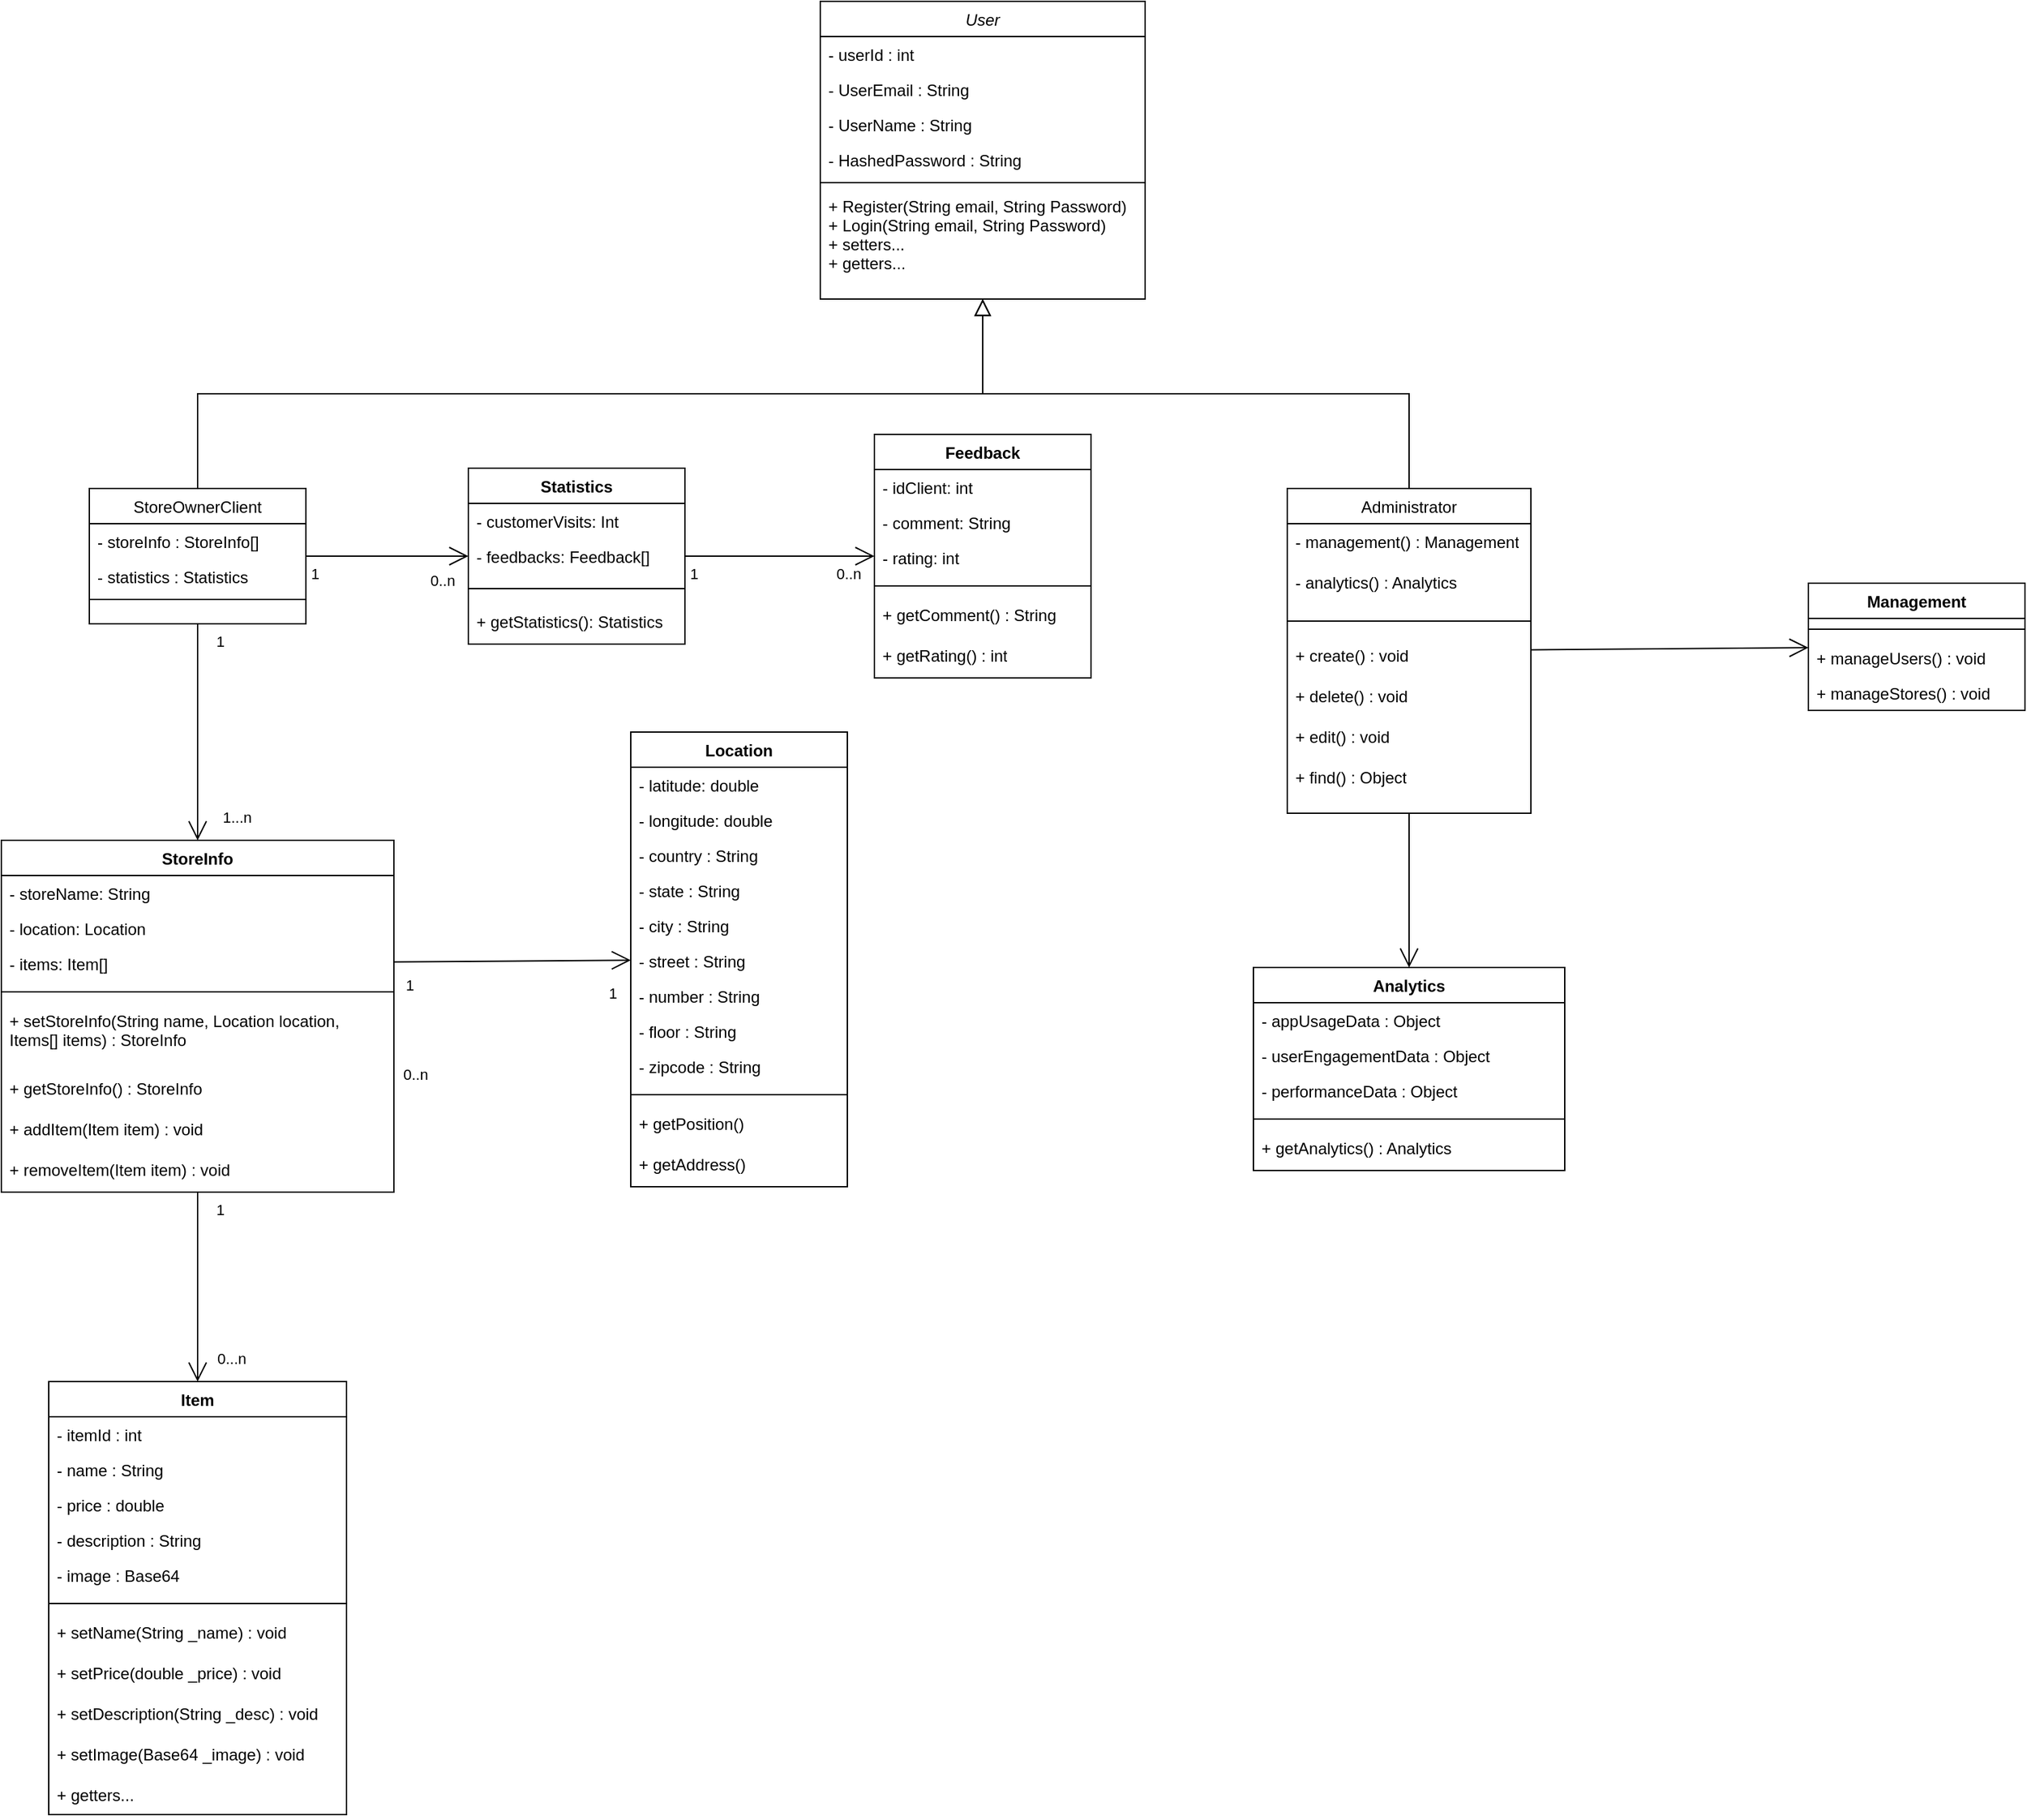 <mxfile version="24.2.2" type="device" pages="2">
  <diagram id="C5RBs43oDa-KdzZeNtuy" name="Page-1">
    <mxGraphModel dx="1593" dy="864" grid="1" gridSize="10" guides="1" tooltips="1" connect="1" arrows="1" fold="1" page="1" pageScale="1" pageWidth="827" pageHeight="1169" math="0" shadow="0">
      <root>
        <mxCell id="WIyWlLk6GJQsqaUBKTNV-0" />
        <mxCell id="WIyWlLk6GJQsqaUBKTNV-1" parent="WIyWlLk6GJQsqaUBKTNV-0" />
        <mxCell id="zkfFHV4jXpPFQw0GAbJ--0" value="User" style="swimlane;fontStyle=2;align=center;verticalAlign=top;childLayout=stackLayout;horizontal=1;startSize=26;horizontalStack=0;resizeParent=1;resizeLast=0;collapsible=1;marginBottom=0;rounded=0;shadow=0;strokeWidth=1;" parent="WIyWlLk6GJQsqaUBKTNV-1" vertex="1">
          <mxGeometry x="660" y="10" width="240" height="220" as="geometry">
            <mxRectangle x="230" y="140" width="160" height="26" as="alternateBounds" />
          </mxGeometry>
        </mxCell>
        <mxCell id="uHyJpHWnjzTcO8OIho88-4" value="- userId : int" style="text;align=left;verticalAlign=top;spacingLeft=4;spacingRight=4;overflow=hidden;rotatable=0;points=[[0,0.5],[1,0.5]];portConstraint=eastwest;" parent="zkfFHV4jXpPFQw0GAbJ--0" vertex="1">
          <mxGeometry y="26" width="240" height="26" as="geometry" />
        </mxCell>
        <mxCell id="uHyJpHWnjzTcO8OIho88-5" value="- UserEmail : String" style="text;align=left;verticalAlign=top;spacingLeft=4;spacingRight=4;overflow=hidden;rotatable=0;points=[[0,0.5],[1,0.5]];portConstraint=eastwest;rounded=0;shadow=0;html=0;" parent="zkfFHV4jXpPFQw0GAbJ--0" vertex="1">
          <mxGeometry y="52" width="240" height="26" as="geometry" />
        </mxCell>
        <mxCell id="uHyJpHWnjzTcO8OIho88-6" value="- UserName : String" style="text;align=left;verticalAlign=top;spacingLeft=4;spacingRight=4;overflow=hidden;rotatable=0;points=[[0,0.5],[1,0.5]];portConstraint=eastwest;rounded=0;shadow=0;html=0;" parent="zkfFHV4jXpPFQw0GAbJ--0" vertex="1">
          <mxGeometry y="78" width="240" height="26" as="geometry" />
        </mxCell>
        <mxCell id="uHyJpHWnjzTcO8OIho88-7" value="- HashedPassword : String" style="text;align=left;verticalAlign=top;spacingLeft=4;spacingRight=4;overflow=hidden;rotatable=0;points=[[0,0.5],[1,0.5]];portConstraint=eastwest;rounded=0;shadow=0;html=0;" parent="zkfFHV4jXpPFQw0GAbJ--0" vertex="1">
          <mxGeometry y="104" width="240" height="26" as="geometry" />
        </mxCell>
        <mxCell id="zkfFHV4jXpPFQw0GAbJ--4" value="" style="line;html=1;strokeWidth=1;align=left;verticalAlign=middle;spacingTop=-1;spacingLeft=3;spacingRight=3;rotatable=0;labelPosition=right;points=[];portConstraint=eastwest;" parent="zkfFHV4jXpPFQw0GAbJ--0" vertex="1">
          <mxGeometry y="130" width="240" height="8" as="geometry" />
        </mxCell>
        <mxCell id="zkfFHV4jXpPFQw0GAbJ--5" value="+ Register(String email, String Password)&#xa;+ Login(String email, String Password)&#xa;+ setters...&#xa;+ getters..." style="text;align=left;verticalAlign=top;spacingLeft=4;spacingRight=4;overflow=hidden;rotatable=0;points=[[0,0.5],[1,0.5]];portConstraint=eastwest;" parent="zkfFHV4jXpPFQw0GAbJ--0" vertex="1">
          <mxGeometry y="138" width="240" height="72" as="geometry" />
        </mxCell>
        <mxCell id="zkfFHV4jXpPFQw0GAbJ--6" value="StoreOwnerClient" style="swimlane;fontStyle=0;align=center;verticalAlign=top;childLayout=stackLayout;horizontal=1;startSize=26;horizontalStack=0;resizeParent=1;resizeLast=0;collapsible=1;marginBottom=0;rounded=0;shadow=0;strokeWidth=1;" parent="WIyWlLk6GJQsqaUBKTNV-1" vertex="1">
          <mxGeometry x="120" y="370" width="160" height="100" as="geometry">
            <mxRectangle x="130" y="380" width="160" height="26" as="alternateBounds" />
          </mxGeometry>
        </mxCell>
        <mxCell id="zkfFHV4jXpPFQw0GAbJ--7" value="- storeInfo : StoreInfo[]" style="text;align=left;verticalAlign=top;spacingLeft=4;spacingRight=4;overflow=hidden;rotatable=0;points=[[0,0.5],[1,0.5]];portConstraint=eastwest;" parent="zkfFHV4jXpPFQw0GAbJ--6" vertex="1">
          <mxGeometry y="26" width="160" height="26" as="geometry" />
        </mxCell>
        <mxCell id="zkfFHV4jXpPFQw0GAbJ--8" value="- statistics : Statistics" style="text;align=left;verticalAlign=top;spacingLeft=4;spacingRight=4;overflow=hidden;rotatable=0;points=[[0,0.5],[1,0.5]];portConstraint=eastwest;rounded=0;shadow=0;html=0;" parent="zkfFHV4jXpPFQw0GAbJ--6" vertex="1">
          <mxGeometry y="52" width="160" height="26" as="geometry" />
        </mxCell>
        <mxCell id="zkfFHV4jXpPFQw0GAbJ--9" value="" style="line;html=1;strokeWidth=1;align=left;verticalAlign=middle;spacingTop=-1;spacingLeft=3;spacingRight=3;rotatable=0;labelPosition=right;points=[];portConstraint=eastwest;" parent="zkfFHV4jXpPFQw0GAbJ--6" vertex="1">
          <mxGeometry y="78" width="160" height="8" as="geometry" />
        </mxCell>
        <mxCell id="zkfFHV4jXpPFQw0GAbJ--12" value="" style="endArrow=block;endSize=10;endFill=0;shadow=0;strokeWidth=1;rounded=0;curved=0;edgeStyle=elbowEdgeStyle;elbow=vertical;" parent="WIyWlLk6GJQsqaUBKTNV-1" source="zkfFHV4jXpPFQw0GAbJ--6" target="zkfFHV4jXpPFQw0GAbJ--0" edge="1">
          <mxGeometry width="160" relative="1" as="geometry">
            <mxPoint x="200" y="203" as="sourcePoint" />
            <mxPoint x="200" y="203" as="targetPoint" />
          </mxGeometry>
        </mxCell>
        <mxCell id="zkfFHV4jXpPFQw0GAbJ--13" value="Administrator" style="swimlane;fontStyle=0;align=center;verticalAlign=top;childLayout=stackLayout;horizontal=1;startSize=26;horizontalStack=0;resizeParent=1;resizeLast=0;collapsible=1;marginBottom=0;rounded=0;shadow=0;strokeWidth=1;" parent="WIyWlLk6GJQsqaUBKTNV-1" vertex="1">
          <mxGeometry x="1005" y="370" width="180" height="240" as="geometry">
            <mxRectangle x="340" y="380" width="170" height="26" as="alternateBounds" />
          </mxGeometry>
        </mxCell>
        <mxCell id="9vyoAeFX9gU5vAXnBcjT-1" value="- management() : Management" style="text;strokeColor=none;fillColor=none;align=left;verticalAlign=top;spacingLeft=4;spacingRight=4;overflow=hidden;rotatable=0;points=[[0,0.5],[1,0.5]];portConstraint=eastwest;whiteSpace=wrap;html=1;" parent="zkfFHV4jXpPFQw0GAbJ--13" vertex="1">
          <mxGeometry y="26" width="180" height="30" as="geometry" />
        </mxCell>
        <mxCell id="9vyoAeFX9gU5vAXnBcjT-2" value="- analytics() : Analytics" style="text;strokeColor=none;fillColor=none;align=left;verticalAlign=top;spacingLeft=4;spacingRight=4;overflow=hidden;rotatable=0;points=[[0,0.5],[1,0.5]];portConstraint=eastwest;whiteSpace=wrap;html=1;" parent="zkfFHV4jXpPFQw0GAbJ--13" vertex="1">
          <mxGeometry y="56" width="180" height="30" as="geometry" />
        </mxCell>
        <mxCell id="zkfFHV4jXpPFQw0GAbJ--15" value="" style="line;html=1;strokeWidth=1;align=left;verticalAlign=middle;spacingTop=-1;spacingLeft=3;spacingRight=3;rotatable=0;labelPosition=right;points=[];portConstraint=eastwest;" parent="zkfFHV4jXpPFQw0GAbJ--13" vertex="1">
          <mxGeometry y="86" width="180" height="24" as="geometry" />
        </mxCell>
        <mxCell id="fTHcVBywEcT8brtnH2QY-17" value="+ create() : void" style="text;strokeColor=none;fillColor=none;align=left;verticalAlign=top;spacingLeft=4;spacingRight=4;overflow=hidden;rotatable=0;points=[[0,0.5],[1,0.5]];portConstraint=eastwest;whiteSpace=wrap;html=1;" parent="zkfFHV4jXpPFQw0GAbJ--13" vertex="1">
          <mxGeometry y="110" width="180" height="30" as="geometry" />
        </mxCell>
        <mxCell id="fTHcVBywEcT8brtnH2QY-18" value="+ delete() : void" style="text;strokeColor=none;fillColor=none;align=left;verticalAlign=top;spacingLeft=4;spacingRight=4;overflow=hidden;rotatable=0;points=[[0,0.5],[1,0.5]];portConstraint=eastwest;whiteSpace=wrap;html=1;" parent="zkfFHV4jXpPFQw0GAbJ--13" vertex="1">
          <mxGeometry y="140" width="180" height="30" as="geometry" />
        </mxCell>
        <mxCell id="fTHcVBywEcT8brtnH2QY-19" value="+ edit() : void" style="text;strokeColor=none;fillColor=none;align=left;verticalAlign=top;spacingLeft=4;spacingRight=4;overflow=hidden;rotatable=0;points=[[0,0.5],[1,0.5]];portConstraint=eastwest;whiteSpace=wrap;html=1;" parent="zkfFHV4jXpPFQw0GAbJ--13" vertex="1">
          <mxGeometry y="170" width="180" height="30" as="geometry" />
        </mxCell>
        <mxCell id="9vyoAeFX9gU5vAXnBcjT-3" value="+ find() : Object" style="text;strokeColor=none;fillColor=none;align=left;verticalAlign=top;spacingLeft=4;spacingRight=4;overflow=hidden;rotatable=0;points=[[0,0.5],[1,0.5]];portConstraint=eastwest;whiteSpace=wrap;html=1;" parent="zkfFHV4jXpPFQw0GAbJ--13" vertex="1">
          <mxGeometry y="200" width="180" height="30" as="geometry" />
        </mxCell>
        <mxCell id="zkfFHV4jXpPFQw0GAbJ--16" value="" style="endArrow=block;endSize=10;endFill=0;shadow=0;strokeWidth=1;rounded=0;curved=0;edgeStyle=elbowEdgeStyle;elbow=vertical;" parent="WIyWlLk6GJQsqaUBKTNV-1" source="zkfFHV4jXpPFQw0GAbJ--13" target="zkfFHV4jXpPFQw0GAbJ--0" edge="1">
          <mxGeometry width="160" relative="1" as="geometry">
            <mxPoint x="210" y="373" as="sourcePoint" />
            <mxPoint x="310" y="271" as="targetPoint" />
          </mxGeometry>
        </mxCell>
        <mxCell id="GzYso9ZGrU5_xKClqjFZ-4" value="Statistics" style="swimlane;fontStyle=1;align=center;verticalAlign=top;childLayout=stackLayout;horizontal=1;startSize=26;horizontalStack=0;resizeParent=1;resizeParentMax=0;resizeLast=0;collapsible=1;marginBottom=0;whiteSpace=wrap;html=1;" parent="WIyWlLk6GJQsqaUBKTNV-1" vertex="1">
          <mxGeometry x="400" y="355" width="160" height="130" as="geometry" />
        </mxCell>
        <mxCell id="GzYso9ZGrU5_xKClqjFZ-5" value="- customerVisits: Int&lt;div&gt;&lt;br&gt;&lt;/div&gt;" style="text;strokeColor=none;fillColor=none;align=left;verticalAlign=top;spacingLeft=4;spacingRight=4;overflow=hidden;rotatable=0;points=[[0,0.5],[1,0.5]];portConstraint=eastwest;whiteSpace=wrap;html=1;" parent="GzYso9ZGrU5_xKClqjFZ-4" vertex="1">
          <mxGeometry y="26" width="160" height="26" as="geometry" />
        </mxCell>
        <mxCell id="GzYso9ZGrU5_xKClqjFZ-8" value="- feedbacks: Feedback[]" style="text;strokeColor=none;fillColor=none;align=left;verticalAlign=top;spacingLeft=4;spacingRight=4;overflow=hidden;rotatable=0;points=[[0,0.5],[1,0.5]];portConstraint=eastwest;whiteSpace=wrap;html=1;" parent="GzYso9ZGrU5_xKClqjFZ-4" vertex="1">
          <mxGeometry y="52" width="160" height="26" as="geometry" />
        </mxCell>
        <mxCell id="GzYso9ZGrU5_xKClqjFZ-6" value="" style="line;strokeWidth=1;fillColor=none;align=left;verticalAlign=middle;spacingTop=-1;spacingLeft=3;spacingRight=3;rotatable=0;labelPosition=right;points=[];portConstraint=eastwest;strokeColor=inherit;" parent="GzYso9ZGrU5_xKClqjFZ-4" vertex="1">
          <mxGeometry y="78" width="160" height="22" as="geometry" />
        </mxCell>
        <mxCell id="GzYso9ZGrU5_xKClqjFZ-7" value="+ getStatistics(): Statistics" style="text;strokeColor=none;fillColor=none;align=left;verticalAlign=top;spacingLeft=4;spacingRight=4;overflow=hidden;rotatable=0;points=[[0,0.5],[1,0.5]];portConstraint=eastwest;whiteSpace=wrap;html=1;" parent="GzYso9ZGrU5_xKClqjFZ-4" vertex="1">
          <mxGeometry y="100" width="160" height="30" as="geometry" />
        </mxCell>
        <mxCell id="GzYso9ZGrU5_xKClqjFZ-9" value="Feedback" style="swimlane;fontStyle=1;align=center;verticalAlign=top;childLayout=stackLayout;horizontal=1;startSize=26;horizontalStack=0;resizeParent=1;resizeParentMax=0;resizeLast=0;collapsible=1;marginBottom=0;whiteSpace=wrap;html=1;" parent="WIyWlLk6GJQsqaUBKTNV-1" vertex="1">
          <mxGeometry x="700" y="330" width="160" height="180" as="geometry" />
        </mxCell>
        <mxCell id="GzYso9ZGrU5_xKClqjFZ-10" value="- idClient: int" style="text;strokeColor=none;fillColor=none;align=left;verticalAlign=top;spacingLeft=4;spacingRight=4;overflow=hidden;rotatable=0;points=[[0,0.5],[1,0.5]];portConstraint=eastwest;whiteSpace=wrap;html=1;" parent="GzYso9ZGrU5_xKClqjFZ-9" vertex="1">
          <mxGeometry y="26" width="160" height="26" as="geometry" />
        </mxCell>
        <mxCell id="GzYso9ZGrU5_xKClqjFZ-11" value="- comment: String" style="text;strokeColor=none;fillColor=none;align=left;verticalAlign=top;spacingLeft=4;spacingRight=4;overflow=hidden;rotatable=0;points=[[0,0.5],[1,0.5]];portConstraint=eastwest;whiteSpace=wrap;html=1;" parent="GzYso9ZGrU5_xKClqjFZ-9" vertex="1">
          <mxGeometry y="52" width="160" height="26" as="geometry" />
        </mxCell>
        <mxCell id="GzYso9ZGrU5_xKClqjFZ-14" value="- rating: int" style="text;strokeColor=none;fillColor=none;align=left;verticalAlign=top;spacingLeft=4;spacingRight=4;overflow=hidden;rotatable=0;points=[[0,0.5],[1,0.5]];portConstraint=eastwest;whiteSpace=wrap;html=1;" parent="GzYso9ZGrU5_xKClqjFZ-9" vertex="1">
          <mxGeometry y="78" width="160" height="26" as="geometry" />
        </mxCell>
        <mxCell id="GzYso9ZGrU5_xKClqjFZ-12" value="" style="line;strokeWidth=1;fillColor=none;align=left;verticalAlign=middle;spacingTop=-1;spacingLeft=3;spacingRight=3;rotatable=0;labelPosition=right;points=[];portConstraint=eastwest;strokeColor=inherit;" parent="GzYso9ZGrU5_xKClqjFZ-9" vertex="1">
          <mxGeometry y="104" width="160" height="16" as="geometry" />
        </mxCell>
        <mxCell id="fTHcVBywEcT8brtnH2QY-28" value="+ getComment() : String&lt;span style=&quot;color: rgba(0, 0, 0, 0); font-family: monospace; font-size: 0px; text-wrap: nowrap;&quot;&gt;%3CmxGraphModel%3E%3Croot%3E%3CmxCell%20id%3D%220%22%2F%3E%3CmxCell%20id%3D%221%22%20parent%3D%220%22%2F%3E%3CmxCell%20id%3D%222%22%20value%3D%22%2B%20getStoreInfo()%20%3A%20StoreInfo%22%20style%3D%22text%3BstrokeColor%3Dnone%3BfillColor%3Dnone%3Balign%3Dleft%3BverticalAlign%3Dtop%3BspacingLeft%3D4%3BspacingRight%3D4%3Boverflow%3Dhidden%3Brotatable%3D0%3Bpoints%3D%5B%5B0%2C0.5%5D%2C%5B1%2C0.5%5D%5D%3BportConstraint%3Deastwest%3BwhiteSpace%3Dwrap%3Bhtml%3D1%3B%22%20vertex%3D%221%22%20parent%3D%221%22%3E%3CmxGeometry%20x%3D%2255%22%20y%3D%22800%22%20width%3D%22290%22%20height%3D%2230%22%20as%3D%22geometry%22%2F%3E%3C%2FmxCell%3E%3C%2Froot%3E%3C%2FmxGraphModel%3&lt;/span&gt;" style="text;strokeColor=none;fillColor=none;align=left;verticalAlign=top;spacingLeft=4;spacingRight=4;overflow=hidden;rotatable=0;points=[[0,0.5],[1,0.5]];portConstraint=eastwest;whiteSpace=wrap;html=1;" parent="GzYso9ZGrU5_xKClqjFZ-9" vertex="1">
          <mxGeometry y="120" width="160" height="30" as="geometry" />
        </mxCell>
        <mxCell id="9vyoAeFX9gU5vAXnBcjT-0" value="+ getRating() : int&lt;span style=&quot;color: rgba(0, 0, 0, 0); font-family: monospace; font-size: 0px; text-wrap: nowrap;&quot;&gt;%3CmxGraphModel%3E%3Croot%3E%3CmxCell%20id%3D%220%22%2F%3E%3CmxCell%20id%3D%221%22%20parent%3D%220%22%2F%3E%3CmxCell%20id%3D%222%22%20value%3D%22%2B%20getStoreInfo()%20%3A%20StoreInfo%22%20style%3D%22text%3BstrokeColor%3Dnone%3BfillColor%3Dnone%3Balign%3Dleft%3BverticalAlign%3Dtop%3BspacingLeft%3D4%3BspacingRight%3D4%3Boverflow%3Dhidden%3Brotatable%3D0%3Bpoints%3D%5B%5B0%2C0.5%5D%2C%5B1%2C0.5%5D%5D%3BportConstraint%3Deastwest%3BwhiteSpace%3Dwrap%3Bhtml%3D1%3B%22%20vertex%3D%221%22%20parent%3D%221%22%3E%3CmxGeometry%20x%3D%2255%22%20y%3D%22800%22%20width%3D%22290%22%20height%3D%2230%22%20as%3D%22geometry%22%2F%3E%3C%2FmxCell%3E%3C%2Froot%3E%3C%2FmxGraphModel%3&lt;/span&gt;" style="text;strokeColor=none;fillColor=none;align=left;verticalAlign=top;spacingLeft=4;spacingRight=4;overflow=hidden;rotatable=0;points=[[0,0.5],[1,0.5]];portConstraint=eastwest;whiteSpace=wrap;html=1;" parent="GzYso9ZGrU5_xKClqjFZ-9" vertex="1">
          <mxGeometry y="150" width="160" height="30" as="geometry" />
        </mxCell>
        <mxCell id="GzYso9ZGrU5_xKClqjFZ-28" value="StoreInfo" style="swimlane;fontStyle=1;align=center;verticalAlign=top;childLayout=stackLayout;horizontal=1;startSize=26;horizontalStack=0;resizeParent=1;resizeParentMax=0;resizeLast=0;collapsible=1;marginBottom=0;whiteSpace=wrap;html=1;" parent="WIyWlLk6GJQsqaUBKTNV-1" vertex="1">
          <mxGeometry x="55" y="630" width="290" height="260" as="geometry" />
        </mxCell>
        <mxCell id="GzYso9ZGrU5_xKClqjFZ-29" value="- storeName: String" style="text;strokeColor=none;fillColor=none;align=left;verticalAlign=top;spacingLeft=4;spacingRight=4;overflow=hidden;rotatable=0;points=[[0,0.5],[1,0.5]];portConstraint=eastwest;whiteSpace=wrap;html=1;" parent="GzYso9ZGrU5_xKClqjFZ-28" vertex="1">
          <mxGeometry y="26" width="290" height="26" as="geometry" />
        </mxCell>
        <mxCell id="GzYso9ZGrU5_xKClqjFZ-30" value="- location: Location" style="text;strokeColor=none;fillColor=none;align=left;verticalAlign=top;spacingLeft=4;spacingRight=4;overflow=hidden;rotatable=0;points=[[0,0.5],[1,0.5]];portConstraint=eastwest;whiteSpace=wrap;html=1;" parent="GzYso9ZGrU5_xKClqjFZ-28" vertex="1">
          <mxGeometry y="52" width="290" height="26" as="geometry" />
        </mxCell>
        <mxCell id="GzYso9ZGrU5_xKClqjFZ-31" value="- items: Item[]" style="text;strokeColor=none;fillColor=none;align=left;verticalAlign=top;spacingLeft=4;spacingRight=4;overflow=hidden;rotatable=0;points=[[0,0.5],[1,0.5]];portConstraint=eastwest;whiteSpace=wrap;html=1;" parent="GzYso9ZGrU5_xKClqjFZ-28" vertex="1">
          <mxGeometry y="78" width="290" height="26" as="geometry" />
        </mxCell>
        <mxCell id="GzYso9ZGrU5_xKClqjFZ-32" value="" style="line;strokeWidth=1;fillColor=none;align=left;verticalAlign=middle;spacingTop=-1;spacingLeft=3;spacingRight=3;rotatable=0;labelPosition=right;points=[];portConstraint=eastwest;strokeColor=inherit;" parent="GzYso9ZGrU5_xKClqjFZ-28" vertex="1">
          <mxGeometry y="104" width="290" height="16" as="geometry" />
        </mxCell>
        <mxCell id="GzYso9ZGrU5_xKClqjFZ-37" value="+ setStoreInfo(String name, Location location, Items[] items) : StoreInfo" style="text;strokeColor=none;fillColor=none;align=left;verticalAlign=top;spacingLeft=4;spacingRight=4;overflow=hidden;rotatable=0;points=[[0,0.5],[1,0.5]];portConstraint=eastwest;whiteSpace=wrap;html=1;" parent="GzYso9ZGrU5_xKClqjFZ-28" vertex="1">
          <mxGeometry y="120" width="290" height="50" as="geometry" />
        </mxCell>
        <mxCell id="GzYso9ZGrU5_xKClqjFZ-38" value="+ getStoreInfo() : StoreInfo" style="text;strokeColor=none;fillColor=none;align=left;verticalAlign=top;spacingLeft=4;spacingRight=4;overflow=hidden;rotatable=0;points=[[0,0.5],[1,0.5]];portConstraint=eastwest;whiteSpace=wrap;html=1;" parent="GzYso9ZGrU5_xKClqjFZ-28" vertex="1">
          <mxGeometry y="170" width="290" height="30" as="geometry" />
        </mxCell>
        <mxCell id="fTHcVBywEcT8brtnH2QY-20" value="+ addItem(Item item) : void" style="text;strokeColor=none;fillColor=none;align=left;verticalAlign=top;spacingLeft=4;spacingRight=4;overflow=hidden;rotatable=0;points=[[0,0.5],[1,0.5]];portConstraint=eastwest;whiteSpace=wrap;html=1;" parent="GzYso9ZGrU5_xKClqjFZ-28" vertex="1">
          <mxGeometry y="200" width="290" height="30" as="geometry" />
        </mxCell>
        <mxCell id="fTHcVBywEcT8brtnH2QY-21" value="+ removeItem(Item item) : void" style="text;strokeColor=none;fillColor=none;align=left;verticalAlign=top;spacingLeft=4;spacingRight=4;overflow=hidden;rotatable=0;points=[[0,0.5],[1,0.5]];portConstraint=eastwest;whiteSpace=wrap;html=1;" parent="GzYso9ZGrU5_xKClqjFZ-28" vertex="1">
          <mxGeometry y="230" width="290" height="30" as="geometry" />
        </mxCell>
        <mxCell id="GzYso9ZGrU5_xKClqjFZ-42" value="Location" style="swimlane;fontStyle=1;align=center;verticalAlign=top;childLayout=stackLayout;horizontal=1;startSize=26;horizontalStack=0;resizeParent=1;resizeParentMax=0;resizeLast=0;collapsible=1;marginBottom=0;whiteSpace=wrap;html=1;" parent="WIyWlLk6GJQsqaUBKTNV-1" vertex="1">
          <mxGeometry x="520" y="550" width="160" height="336" as="geometry" />
        </mxCell>
        <mxCell id="GzYso9ZGrU5_xKClqjFZ-61" value="- latitude: double" style="text;strokeColor=none;fillColor=none;align=left;verticalAlign=top;spacingLeft=4;spacingRight=4;overflow=hidden;rotatable=0;points=[[0,0.5],[1,0.5]];portConstraint=eastwest;whiteSpace=wrap;html=1;" parent="GzYso9ZGrU5_xKClqjFZ-42" vertex="1">
          <mxGeometry y="26" width="160" height="26" as="geometry" />
        </mxCell>
        <mxCell id="GzYso9ZGrU5_xKClqjFZ-45" value="- longitude: double" style="text;strokeColor=none;fillColor=none;align=left;verticalAlign=top;spacingLeft=4;spacingRight=4;overflow=hidden;rotatable=0;points=[[0,0.5],[1,0.5]];portConstraint=eastwest;whiteSpace=wrap;html=1;" parent="GzYso9ZGrU5_xKClqjFZ-42" vertex="1">
          <mxGeometry y="52" width="160" height="26" as="geometry" />
        </mxCell>
        <mxCell id="9vyoAeFX9gU5vAXnBcjT-6" value="- country : String" style="text;strokeColor=none;fillColor=none;align=left;verticalAlign=top;spacingLeft=4;spacingRight=4;overflow=hidden;rotatable=0;points=[[0,0.5],[1,0.5]];portConstraint=eastwest;whiteSpace=wrap;html=1;" parent="GzYso9ZGrU5_xKClqjFZ-42" vertex="1">
          <mxGeometry y="78" width="160" height="26" as="geometry" />
        </mxCell>
        <mxCell id="9vyoAeFX9gU5vAXnBcjT-7" value="- state : String" style="text;strokeColor=none;fillColor=none;align=left;verticalAlign=top;spacingLeft=4;spacingRight=4;overflow=hidden;rotatable=0;points=[[0,0.5],[1,0.5]];portConstraint=eastwest;whiteSpace=wrap;html=1;" parent="GzYso9ZGrU5_xKClqjFZ-42" vertex="1">
          <mxGeometry y="104" width="160" height="26" as="geometry" />
        </mxCell>
        <mxCell id="9vyoAeFX9gU5vAXnBcjT-8" value="- city : String" style="text;strokeColor=none;fillColor=none;align=left;verticalAlign=top;spacingLeft=4;spacingRight=4;overflow=hidden;rotatable=0;points=[[0,0.5],[1,0.5]];portConstraint=eastwest;whiteSpace=wrap;html=1;" parent="GzYso9ZGrU5_xKClqjFZ-42" vertex="1">
          <mxGeometry y="130" width="160" height="26" as="geometry" />
        </mxCell>
        <mxCell id="9vyoAeFX9gU5vAXnBcjT-9" value="- street : String" style="text;strokeColor=none;fillColor=none;align=left;verticalAlign=top;spacingLeft=4;spacingRight=4;overflow=hidden;rotatable=0;points=[[0,0.5],[1,0.5]];portConstraint=eastwest;whiteSpace=wrap;html=1;" parent="GzYso9ZGrU5_xKClqjFZ-42" vertex="1">
          <mxGeometry y="156" width="160" height="26" as="geometry" />
        </mxCell>
        <mxCell id="9vyoAeFX9gU5vAXnBcjT-10" value="- number : String" style="text;strokeColor=none;fillColor=none;align=left;verticalAlign=top;spacingLeft=4;spacingRight=4;overflow=hidden;rotatable=0;points=[[0,0.5],[1,0.5]];portConstraint=eastwest;whiteSpace=wrap;html=1;" parent="GzYso9ZGrU5_xKClqjFZ-42" vertex="1">
          <mxGeometry y="182" width="160" height="26" as="geometry" />
        </mxCell>
        <mxCell id="9vyoAeFX9gU5vAXnBcjT-11" value="- floor : String" style="text;strokeColor=none;fillColor=none;align=left;verticalAlign=top;spacingLeft=4;spacingRight=4;overflow=hidden;rotatable=0;points=[[0,0.5],[1,0.5]];portConstraint=eastwest;whiteSpace=wrap;html=1;" parent="GzYso9ZGrU5_xKClqjFZ-42" vertex="1">
          <mxGeometry y="208" width="160" height="26" as="geometry" />
        </mxCell>
        <mxCell id="9vyoAeFX9gU5vAXnBcjT-12" value="- zipcode : String" style="text;strokeColor=none;fillColor=none;align=left;verticalAlign=top;spacingLeft=4;spacingRight=4;overflow=hidden;rotatable=0;points=[[0,0.5],[1,0.5]];portConstraint=eastwest;whiteSpace=wrap;html=1;" parent="GzYso9ZGrU5_xKClqjFZ-42" vertex="1">
          <mxGeometry y="234" width="160" height="26" as="geometry" />
        </mxCell>
        <mxCell id="GzYso9ZGrU5_xKClqjFZ-46" value="" style="line;strokeWidth=1;fillColor=none;align=left;verticalAlign=middle;spacingTop=-1;spacingLeft=3;spacingRight=3;rotatable=0;labelPosition=right;points=[];portConstraint=eastwest;strokeColor=inherit;" parent="GzYso9ZGrU5_xKClqjFZ-42" vertex="1">
          <mxGeometry y="260" width="160" height="16" as="geometry" />
        </mxCell>
        <mxCell id="fTHcVBywEcT8brtnH2QY-26" value="+ getPosition()&lt;span style=&quot;color: rgba(0, 0, 0, 0); font-family: monospace; font-size: 0px; text-wrap: nowrap;&quot;&gt;%3CmxGraphModel%3E%3Croot%3E%3CmxCell%20id%3D%220%22%2F%3E%3CmxCell%20id%3D%221%22%20parent%3D%220%22%2F%3E%3CmxCell%20id%3D%222%22%20value%3D%22%2B%20getStoreInfo()%20%3A%20StoreInfo%22%20style%3D%22text%3BstrokeColor%3Dnone%3BfillColor%3Dnone%3Balign%3Dleft%3BverticalAlign%3Dtop%3BspacingLeft%3D4%3BspacingRight%3D4%3Boverflow%3Dhidden%3Brotatable%3D0%3Bpoints%3D%5B%5B0%2C0.5%5D%2C%5B1%2C0.5%5D%5D%3BportConstraint%3Deastwest%3BwhiteSpace%3Dwrap%3Bhtml%3D1%3B%22%20vertex%3D%221%22%20parent%3D%221%22%3E%3CmxGeometry%20x%3D%2255%22%20y%3D%22800%22%20width%3D%22290%22%20height%3D%2230%22%20as%3D%22geometry%22%2F%3E%3C%2FmxCell%3E%3C%2Froot%3E%3C%2FmxGraphModel%3E&lt;/span&gt;" style="text;strokeColor=none;fillColor=none;align=left;verticalAlign=top;spacingLeft=4;spacingRight=4;overflow=hidden;rotatable=0;points=[[0,0.5],[1,0.5]];portConstraint=eastwest;whiteSpace=wrap;html=1;" parent="GzYso9ZGrU5_xKClqjFZ-42" vertex="1">
          <mxGeometry y="276" width="160" height="30" as="geometry" />
        </mxCell>
        <mxCell id="9vyoAeFX9gU5vAXnBcjT-5" value="+ getAddress()&lt;span style=&quot;color: rgba(0, 0, 0, 0); font-family: monospace; font-size: 0px; text-wrap: nowrap;&quot;&gt;%3CmxGraphModel%3E%3Croot%3E%3CmxCell%20id%3D%220%22%2F%3E%3CmxCell%20id%3D%221%22%20parent%3D%220%22%2F%3E%3CmxCell%20id%3D%222%22%20value%3D%22%2B%20getStoreInfo()%20%3A%20StoreInfo%22%20style%3D%22text%3BstrokeColor%3Dnone%3BfillColor%3Dnone%3Balign%3Dleft%3BverticalAlign%3Dtop%3BspacingLeft%3D4%3BspacingRight%3D4%3Boverflow%3Dhidden%3Brotatable%3D0%3Bpoints%3D%5B%5B0%2C0.5%5D%2C%5B1%2C0.5%5D%5D%3BportConstraint%3Deastwest%3BwhiteSpace%3Dwrap%3Bhtml%3D1%3B%22%20vertex%3D%221%22%20parent%3D%221%22%3E%3CmxGeometry%20x%3D%2255%22%20y%3D%22800%22%20width%3D%22290%22%20height%3D%2230%22%20as%3D%22geometry%22%2F%3E%3C%2FmxCell%3E%3C%2Froot%3E%3C%2FmxGraphModel%3E&lt;/span&gt;" style="text;strokeColor=none;fillColor=none;align=left;verticalAlign=top;spacingLeft=4;spacingRight=4;overflow=hidden;rotatable=0;points=[[0,0.5],[1,0.5]];portConstraint=eastwest;whiteSpace=wrap;html=1;" parent="GzYso9ZGrU5_xKClqjFZ-42" vertex="1">
          <mxGeometry y="306" width="160" height="30" as="geometry" />
        </mxCell>
        <mxCell id="GzYso9ZGrU5_xKClqjFZ-50" value="Item" style="swimlane;fontStyle=1;align=center;verticalAlign=top;childLayout=stackLayout;horizontal=1;startSize=26;horizontalStack=0;resizeParent=1;resizeParentMax=0;resizeLast=0;collapsible=1;marginBottom=0;whiteSpace=wrap;html=1;" parent="WIyWlLk6GJQsqaUBKTNV-1" vertex="1">
          <mxGeometry x="90.0" y="1030" width="220" height="320" as="geometry" />
        </mxCell>
        <mxCell id="uHyJpHWnjzTcO8OIho88-0" value="- itemId : int" style="text;strokeColor=none;fillColor=none;align=left;verticalAlign=top;spacingLeft=4;spacingRight=4;overflow=hidden;rotatable=0;points=[[0,0.5],[1,0.5]];portConstraint=eastwest;whiteSpace=wrap;html=1;" parent="GzYso9ZGrU5_xKClqjFZ-50" vertex="1">
          <mxGeometry y="26" width="220" height="26" as="geometry" />
        </mxCell>
        <mxCell id="GzYso9ZGrU5_xKClqjFZ-51" value="- name : String" style="text;strokeColor=none;fillColor=none;align=left;verticalAlign=top;spacingLeft=4;spacingRight=4;overflow=hidden;rotatable=0;points=[[0,0.5],[1,0.5]];portConstraint=eastwest;whiteSpace=wrap;html=1;" parent="GzYso9ZGrU5_xKClqjFZ-50" vertex="1">
          <mxGeometry y="52" width="220" height="26" as="geometry" />
        </mxCell>
        <mxCell id="GzYso9ZGrU5_xKClqjFZ-52" value="- price : double" style="text;strokeColor=none;fillColor=none;align=left;verticalAlign=top;spacingLeft=4;spacingRight=4;overflow=hidden;rotatable=0;points=[[0,0.5],[1,0.5]];portConstraint=eastwest;whiteSpace=wrap;html=1;" parent="GzYso9ZGrU5_xKClqjFZ-50" vertex="1">
          <mxGeometry y="78" width="220" height="26" as="geometry" />
        </mxCell>
        <mxCell id="GzYso9ZGrU5_xKClqjFZ-53" value="- description : String" style="text;strokeColor=none;fillColor=none;align=left;verticalAlign=top;spacingLeft=4;spacingRight=4;overflow=hidden;rotatable=0;points=[[0,0.5],[1,0.5]];portConstraint=eastwest;whiteSpace=wrap;html=1;" parent="GzYso9ZGrU5_xKClqjFZ-50" vertex="1">
          <mxGeometry y="104" width="220" height="26" as="geometry" />
        </mxCell>
        <mxCell id="GzYso9ZGrU5_xKClqjFZ-56" value="- image : Base64" style="text;strokeColor=none;fillColor=none;align=left;verticalAlign=top;spacingLeft=4;spacingRight=4;overflow=hidden;rotatable=0;points=[[0,0.5],[1,0.5]];portConstraint=eastwest;whiteSpace=wrap;html=1;" parent="GzYso9ZGrU5_xKClqjFZ-50" vertex="1">
          <mxGeometry y="130" width="220" height="26" as="geometry" />
        </mxCell>
        <mxCell id="GzYso9ZGrU5_xKClqjFZ-54" value="" style="line;strokeWidth=1;fillColor=none;align=left;verticalAlign=middle;spacingTop=-1;spacingLeft=3;spacingRight=3;rotatable=0;labelPosition=right;points=[];portConstraint=eastwest;strokeColor=inherit;" parent="GzYso9ZGrU5_xKClqjFZ-50" vertex="1">
          <mxGeometry y="156" width="220" height="16" as="geometry" />
        </mxCell>
        <mxCell id="fTHcVBywEcT8brtnH2QY-23" value="+ setName(String _name) : void&lt;span style=&quot;color: rgba(0, 0, 0, 0); font-family: monospace; font-size: 0px; text-wrap: nowrap;&quot;&gt;%3CmxGraphModel%3E%3Croot%3E%3CmxCell%20id%3D%220%22%2F%3E%3CmxCell%20id%3D%221%22%20parent%3D%220%22%2F%3E%3CmxCell%20id%3D%222%22%20value%3D%22%2B%20getStoreInfo()%20%3A%20StoreInfo%22%20style%3D%22text%3BstrokeColor%3Dnone%3BfillColor%3Dnone%3Balign%3Dleft%3BverticalAlign%3Dtop%3BspacingLeft%3D4%3BspacingRight%3D4%3Boverflow%3Dhidden%3Brotatable%3D0%3Bpoints%3D%5B%5B0%2C0.5%5D%2C%5B1%2C0.5%5D%5D%3BportConstraint%3Deastwest%3BwhiteSpace%3Dwrap%3Bhtml%3D1%3B%22%20vertex%3D%221%22%20parent%3D%221%22%3E%3CmxGeometry%20x%3D%2255%22%20y%3D%22800%22%20width%3D%22290%22%20height%3D%2230%22%20as%3D%22geometry%22%2F%3E%3C%2FmxCell%3E%3C%2Froot%3E%3C%2FmxGraphModel%3E&lt;/span&gt;" style="text;strokeColor=none;fillColor=none;align=left;verticalAlign=top;spacingLeft=4;spacingRight=4;overflow=hidden;rotatable=0;points=[[0,0.5],[1,0.5]];portConstraint=eastwest;whiteSpace=wrap;html=1;" parent="GzYso9ZGrU5_xKClqjFZ-50" vertex="1">
          <mxGeometry y="172" width="220" height="30" as="geometry" />
        </mxCell>
        <mxCell id="uHyJpHWnjzTcO8OIho88-1" value="+ setPrice(double _price) : void&lt;span style=&quot;color: rgba(0, 0, 0, 0); font-family: monospace; font-size: 0px; text-wrap: nowrap;&quot;&gt;%3CmxGraphModel%3E%3Croot%3E%3CmxCell%20id%3D%220%22%2F%3E%3CmxCell%20id%3D%221%22%20parent%3D%220%22%2F%3E%3CmxCell%20id%3D%222%22%20value%3D%22%2B%20getStoreInfo()%20%3A%20StoreInfo%22%20style%3D%22text%3BstrokeColor%3Dnone%3BfillColor%3Dnone%3Balign%3Dleft%3BverticalAlign%3Dtop%3BspacingLeft%3D4%3BspacingRight%3D4%3Boverflow%3Dhidden%3Brotatable%3D0%3Bpoints%3D%5B%5B0%2C0.5%5D%2C%5B1%2C0.5%5D%5D%3BportConstraint%3Deastwest%3BwhiteSpace%3Dwrap%3Bhtml%3D1%3B%22%20vertex%3D%221%22%20parent%3D%221%22%3E%3CmxGeometry%20x%3D%2255%22%20y%3D%22800%22%20width%3D%22290%22%20height%3D%2230%22%20as%3D%22geometry%22%2F%3E%3C%2FmxCell%3E%3C%2Froot%3E%3C%2FmxGraphModel%3E&lt;/span&gt;" style="text;strokeColor=none;fillColor=none;align=left;verticalAlign=top;spacingLeft=4;spacingRight=4;overflow=hidden;rotatable=0;points=[[0,0.5],[1,0.5]];portConstraint=eastwest;whiteSpace=wrap;html=1;" parent="GzYso9ZGrU5_xKClqjFZ-50" vertex="1">
          <mxGeometry y="202" width="220" height="30" as="geometry" />
        </mxCell>
        <mxCell id="uHyJpHWnjzTcO8OIho88-2" value="+ setDescription(String _desc) : void&lt;span style=&quot;color: rgba(0, 0, 0, 0); font-family: monospace; font-size: 0px; text-wrap: nowrap;&quot;&gt;%3CmxGraphModel%3E%3Croot%3E%3CmxCell%20id%3D%220%22%2F%3E%3CmxCell%20id%3D%221%22%20parent%3D%220%22%2F%3E%3CmxCell%20id%3D%222%22%20value%3D%22%2B%20getStoreInfo()%20%3A%20StoreInfo%22%20style%3D%22text%3BstrokeColor%3Dnone%3BfillColor%3Dnone%3Balign%3Dleft%3BverticalAlign%3Dtop%3BspacingLeft%3D4%3BspacingRight%3D4%3Boverflow%3Dhidden%3Brotatable%3D0%3Bpoints%3D%5B%5B0%2C0.5%5D%2C%5B1%2C0.5%5D%5D%3BportConstraint%3Deastwest%3BwhiteSpace%3Dwrap%3Bhtml%3D1%3B%22%20vertex%3D%221%22%20parent%3D%221%22%3E%3CmxGeometry%20x%3D%2255%22%20y%3D%22800%22%20width%3D%22290%22%20height%3D%2230%22%20as%3D%22geometry%22%2F%3E%3C%2FmxCell%3E%3C%2Froot%3E%3C%2FmxGraphModel%3E&lt;/span&gt;" style="text;strokeColor=none;fillColor=none;align=left;verticalAlign=top;spacingLeft=4;spacingRight=4;overflow=hidden;rotatable=0;points=[[0,0.5],[1,0.5]];portConstraint=eastwest;whiteSpace=wrap;html=1;" parent="GzYso9ZGrU5_xKClqjFZ-50" vertex="1">
          <mxGeometry y="232" width="220" height="30" as="geometry" />
        </mxCell>
        <mxCell id="uHyJpHWnjzTcO8OIho88-3" value="+ setImage(Base64 _image) : void&lt;span style=&quot;color: rgba(0, 0, 0, 0); font-family: monospace; font-size: 0px; text-wrap: nowrap;&quot;&gt;%3CmxGraphModel%3E%3Croot%3E%3CmxCell%20id%3D%220%22%2F%3E%3CmxCell%20id%3D%221%22%20parent%3D%220%22%2F%3E%3CmxCell%20id%3D%222%22%20value%3D%22%2B%20getStoreInfo()%20%3A%20StoreInfo%22%20style%3D%22text%3BstrokeColor%3Dnone%3BfillColor%3Dnone%3Balign%3Dleft%3BverticalAlign%3Dtop%3BspacingLeft%3D4%3BspacingRight%3D4%3Boverflow%3Dhidden%3Brotatable%3D0%3Bpoints%3D%5B%5B0%2C0.5%5D%2C%5B1%2C0.5%5D%5D%3BportConstraint%3Deastwest%3BwhiteSpace%3Dwrap%3Bhtml%3D1%3B%22%20vertex%3D%221%22%20parent%3D%221%22%3E%3CmxGeometry%20x%3D%2255%22%20y%3D%22800%22%20width%3D%22290%22%20height%3D%2230%22%20as%3D%22geometry%22%2F%3E%3C%2FmxCell%3E%3C%2Froot%3E%3C%2FmxGraphModel%3E&lt;/span&gt;" style="text;strokeColor=none;fillColor=none;align=left;verticalAlign=top;spacingLeft=4;spacingRight=4;overflow=hidden;rotatable=0;points=[[0,0.5],[1,0.5]];portConstraint=eastwest;whiteSpace=wrap;html=1;" parent="GzYso9ZGrU5_xKClqjFZ-50" vertex="1">
          <mxGeometry y="262" width="220" height="30" as="geometry" />
        </mxCell>
        <mxCell id="fTHcVBywEcT8brtnH2QY-24" value="+ getters...&amp;nbsp;&lt;span style=&quot;color: rgba(0, 0, 0, 0); font-family: monospace; font-size: 0px; text-wrap: nowrap;&quot;&gt;%3CmxGraphModel%3E%3Croot%3E%3CmxCell%20id%3D%220%22%2F%3E%3CmxCell%20id%3D%221%22%20parent%3D%220%22%2F%3E%3CmxCell%20id%3D%222%22%20value%3D%22%2B%20getStoreInfo()%20%3A%20StoreInfo%22%20style%3D%22text%3BstrokeColor%3Dnone%3BfillColor%3Dnone%3Balign%3Dleft%3BverticalAlign%3Dtop%3BspacingLeft%3D4%3BspacingRight%3D4%3Boverflow%3Dhidden%3Brotatable%3D0%3Bpoints%3D%5B%5B0%2C0.5%5D%2C%5B1%2C0.5%5D%5D%3BportConstraint%3Deastwest%3BwhiteSpace%3Dwrap%3Bhtml%3D1%3B%22%20vertex%3D%221%22%20parent%3D%221%22%3E%3CmxGeometry%20x%3D%2255%22%20y%3D%22800%22%20width%3D%22290%22%20height%3D%2230%22%20as%3D%22geometry%22%2F%3E%3C%2FmxCell%3E%3C%2Froot%3E%3C%2FmxGraphModel%3E&lt;/span&gt;" style="text;strokeColor=none;fillColor=none;align=left;verticalAlign=top;spacingLeft=4;spacingRight=4;overflow=hidden;rotatable=0;points=[[0,0.5],[1,0.5]];portConstraint=eastwest;whiteSpace=wrap;html=1;" parent="GzYso9ZGrU5_xKClqjFZ-50" vertex="1">
          <mxGeometry y="292" width="220" height="28" as="geometry" />
        </mxCell>
        <mxCell id="GzYso9ZGrU5_xKClqjFZ-62" value="1" style="edgeLabel;resizable=0;html=1;align=right;verticalAlign=top;" parent="WIyWlLk6GJQsqaUBKTNV-1" connectable="0" vertex="1">
          <mxGeometry x="510.0" y="729.998" as="geometry" />
        </mxCell>
        <mxCell id="GzYso9ZGrU5_xKClqjFZ-63" value="" style="endArrow=open;endFill=1;endSize=12;html=1;rounded=0;" parent="WIyWlLk6GJQsqaUBKTNV-1" source="GzYso9ZGrU5_xKClqjFZ-28" target="GzYso9ZGrU5_xKClqjFZ-50" edge="1">
          <mxGeometry width="160" relative="1" as="geometry">
            <mxPoint x="190" y="890" as="sourcePoint" />
            <mxPoint x="110" y="880" as="targetPoint" />
          </mxGeometry>
        </mxCell>
        <mxCell id="GzYso9ZGrU5_xKClqjFZ-64" value="0...n" style="edgeLabel;resizable=0;html=1;align=right;verticalAlign=top;" parent="WIyWlLk6GJQsqaUBKTNV-1" connectable="0" vertex="1">
          <mxGeometry x="236.34" y="999.998" as="geometry" />
        </mxCell>
        <mxCell id="GzYso9ZGrU5_xKClqjFZ-65" value="1" style="edgeLabel;resizable=0;html=1;align=right;verticalAlign=top;" parent="WIyWlLk6GJQsqaUBKTNV-1" connectable="0" vertex="1">
          <mxGeometry x="220.0" y="889.998" as="geometry" />
        </mxCell>
        <mxCell id="GzYso9ZGrU5_xKClqjFZ-66" value="" style="endArrow=open;endFill=1;endSize=12;html=1;rounded=0;" parent="WIyWlLk6GJQsqaUBKTNV-1" source="zkfFHV4jXpPFQw0GAbJ--6" target="GzYso9ZGrU5_xKClqjFZ-28" edge="1">
          <mxGeometry width="160" relative="1" as="geometry">
            <mxPoint x="200" y="450" as="sourcePoint" />
            <mxPoint x="80" y="570" as="targetPoint" />
          </mxGeometry>
        </mxCell>
        <mxCell id="GzYso9ZGrU5_xKClqjFZ-67" value="1...n" style="edgeLabel;resizable=0;html=1;align=right;verticalAlign=top;" parent="WIyWlLk6GJQsqaUBKTNV-1" connectable="0" vertex="1">
          <mxGeometry x="240.0" y="600" as="geometry" />
        </mxCell>
        <mxCell id="GzYso9ZGrU5_xKClqjFZ-68" value="1" style="edgeLabel;resizable=0;html=1;align=right;verticalAlign=top;" parent="WIyWlLk6GJQsqaUBKTNV-1" connectable="0" vertex="1">
          <mxGeometry x="220.0" y="470.0" as="geometry" />
        </mxCell>
        <mxCell id="GzYso9ZGrU5_xKClqjFZ-69" value="" style="endArrow=open;endFill=1;endSize=12;html=1;rounded=0;" parent="WIyWlLk6GJQsqaUBKTNV-1" source="zkfFHV4jXpPFQw0GAbJ--6" target="GzYso9ZGrU5_xKClqjFZ-4" edge="1">
          <mxGeometry width="160" relative="1" as="geometry">
            <mxPoint x="370" y="560" as="sourcePoint" />
            <mxPoint x="360" y="540" as="targetPoint" />
          </mxGeometry>
        </mxCell>
        <mxCell id="GzYso9ZGrU5_xKClqjFZ-70" value="1" style="edgeLabel;resizable=0;html=1;align=right;verticalAlign=top;" parent="WIyWlLk6GJQsqaUBKTNV-1" connectable="0" vertex="1">
          <mxGeometry x="290.0" y="420.0" as="geometry" />
        </mxCell>
        <mxCell id="GzYso9ZGrU5_xKClqjFZ-71" value="0..n" style="edgeLabel;resizable=0;html=1;align=left;verticalAlign=top;" parent="WIyWlLk6GJQsqaUBKTNV-1" connectable="0" vertex="1">
          <mxGeometry x="370" y="425" as="geometry" />
        </mxCell>
        <mxCell id="GzYso9ZGrU5_xKClqjFZ-72" value="" style="endArrow=open;endFill=1;endSize=12;html=1;rounded=0;" parent="WIyWlLk6GJQsqaUBKTNV-1" source="GzYso9ZGrU5_xKClqjFZ-4" target="GzYso9ZGrU5_xKClqjFZ-9" edge="1">
          <mxGeometry width="160" relative="1" as="geometry">
            <mxPoint x="730" y="540" as="sourcePoint" />
            <mxPoint x="700" y="550" as="targetPoint" />
          </mxGeometry>
        </mxCell>
        <mxCell id="GzYso9ZGrU5_xKClqjFZ-73" value="0..n" style="edgeLabel;resizable=0;html=1;align=left;verticalAlign=top;" parent="WIyWlLk6GJQsqaUBKTNV-1" connectable="0" vertex="1">
          <mxGeometry x="670" y="420" as="geometry" />
        </mxCell>
        <mxCell id="GzYso9ZGrU5_xKClqjFZ-74" value="1" style="edgeLabel;resizable=0;html=1;align=right;verticalAlign=top;" parent="WIyWlLk6GJQsqaUBKTNV-1" connectable="0" vertex="1">
          <mxGeometry x="570" y="420.0" as="geometry" />
        </mxCell>
        <mxCell id="GzYso9ZGrU5_xKClqjFZ-83" value="" style="endArrow=open;endFill=1;endSize=12;html=1;rounded=0;" parent="WIyWlLk6GJQsqaUBKTNV-1" source="GzYso9ZGrU5_xKClqjFZ-31" target="GzYso9ZGrU5_xKClqjFZ-42" edge="1">
          <mxGeometry width="160" relative="1" as="geometry">
            <mxPoint x="410" y="730" as="sourcePoint" />
            <mxPoint x="520" y="722.6" as="targetPoint" />
          </mxGeometry>
        </mxCell>
        <mxCell id="GzYso9ZGrU5_xKClqjFZ-84" value="1" style="edgeLabel;resizable=0;html=1;align=right;verticalAlign=top;" parent="WIyWlLk6GJQsqaUBKTNV-1" connectable="0" vertex="1">
          <mxGeometry x="360.0" y="723.998" as="geometry" />
        </mxCell>
        <mxCell id="GzYso9ZGrU5_xKClqjFZ-86" value="Management" style="swimlane;fontStyle=1;align=center;verticalAlign=top;childLayout=stackLayout;horizontal=1;startSize=26;horizontalStack=0;resizeParent=1;resizeParentMax=0;resizeLast=0;collapsible=1;marginBottom=0;whiteSpace=wrap;html=1;" parent="WIyWlLk6GJQsqaUBKTNV-1" vertex="1">
          <mxGeometry x="1390" y="440" width="160" height="94" as="geometry" />
        </mxCell>
        <mxCell id="GzYso9ZGrU5_xKClqjFZ-90" value="" style="line;strokeWidth=1;fillColor=none;align=left;verticalAlign=middle;spacingTop=-1;spacingLeft=3;spacingRight=3;rotatable=0;labelPosition=right;points=[];portConstraint=eastwest;strokeColor=inherit;" parent="GzYso9ZGrU5_xKClqjFZ-86" vertex="1">
          <mxGeometry y="26" width="160" height="16" as="geometry" />
        </mxCell>
        <mxCell id="GzYso9ZGrU5_xKClqjFZ-92" value="+ manageUsers() : void" style="text;strokeColor=none;fillColor=none;align=left;verticalAlign=top;spacingLeft=4;spacingRight=4;overflow=hidden;rotatable=0;points=[[0,0.5],[1,0.5]];portConstraint=eastwest;whiteSpace=wrap;html=1;" parent="GzYso9ZGrU5_xKClqjFZ-86" vertex="1">
          <mxGeometry y="42" width="160" height="26" as="geometry" />
        </mxCell>
        <mxCell id="GzYso9ZGrU5_xKClqjFZ-93" value="+ manageStores() : void" style="text;strokeColor=none;fillColor=none;align=left;verticalAlign=top;spacingLeft=4;spacingRight=4;overflow=hidden;rotatable=0;points=[[0,0.5],[1,0.5]];portConstraint=eastwest;whiteSpace=wrap;html=1;" parent="GzYso9ZGrU5_xKClqjFZ-86" vertex="1">
          <mxGeometry y="68" width="160" height="26" as="geometry" />
        </mxCell>
        <mxCell id="GzYso9ZGrU5_xKClqjFZ-94" value="" style="endArrow=open;endFill=1;endSize=12;html=1;rounded=0;" parent="WIyWlLk6GJQsqaUBKTNV-1" source="zkfFHV4jXpPFQw0GAbJ--13" target="GzYso9ZGrU5_xKClqjFZ-86" edge="1">
          <mxGeometry width="160" relative="1" as="geometry">
            <mxPoint x="1240" y="520" as="sourcePoint" />
            <mxPoint x="1154" y="390" as="targetPoint" />
          </mxGeometry>
        </mxCell>
        <mxCell id="GzYso9ZGrU5_xKClqjFZ-95" value="Analytics" style="swimlane;fontStyle=1;align=center;verticalAlign=top;childLayout=stackLayout;horizontal=1;startSize=26;horizontalStack=0;resizeParent=1;resizeParentMax=0;resizeLast=0;collapsible=1;marginBottom=0;whiteSpace=wrap;html=1;" parent="WIyWlLk6GJQsqaUBKTNV-1" vertex="1">
          <mxGeometry x="980" y="724" width="230" height="150" as="geometry" />
        </mxCell>
        <mxCell id="GzYso9ZGrU5_xKClqjFZ-96" value="- appUsageData : Object" style="text;strokeColor=none;fillColor=none;align=left;verticalAlign=top;spacingLeft=4;spacingRight=4;overflow=hidden;rotatable=0;points=[[0,0.5],[1,0.5]];portConstraint=eastwest;whiteSpace=wrap;html=1;" parent="GzYso9ZGrU5_xKClqjFZ-95" vertex="1">
          <mxGeometry y="26" width="230" height="26" as="geometry" />
        </mxCell>
        <mxCell id="GzYso9ZGrU5_xKClqjFZ-97" value="- userEngagementData : Object" style="text;strokeColor=none;fillColor=none;align=left;verticalAlign=top;spacingLeft=4;spacingRight=4;overflow=hidden;rotatable=0;points=[[0,0.5],[1,0.5]];portConstraint=eastwest;whiteSpace=wrap;html=1;" parent="GzYso9ZGrU5_xKClqjFZ-95" vertex="1">
          <mxGeometry y="52" width="230" height="26" as="geometry" />
        </mxCell>
        <mxCell id="GzYso9ZGrU5_xKClqjFZ-101" value="- performanceData : Object" style="text;strokeColor=none;fillColor=none;align=left;verticalAlign=top;spacingLeft=4;spacingRight=4;overflow=hidden;rotatable=0;points=[[0,0.5],[1,0.5]];portConstraint=eastwest;whiteSpace=wrap;html=1;" parent="GzYso9ZGrU5_xKClqjFZ-95" vertex="1">
          <mxGeometry y="78" width="230" height="26" as="geometry" />
        </mxCell>
        <mxCell id="GzYso9ZGrU5_xKClqjFZ-98" value="" style="line;strokeWidth=1;fillColor=none;align=left;verticalAlign=middle;spacingTop=-1;spacingLeft=3;spacingRight=3;rotatable=0;labelPosition=right;points=[];portConstraint=eastwest;strokeColor=inherit;" parent="GzYso9ZGrU5_xKClqjFZ-95" vertex="1">
          <mxGeometry y="104" width="230" height="16" as="geometry" />
        </mxCell>
        <mxCell id="GzYso9ZGrU5_xKClqjFZ-100" value="+ getAnalytics() : Analytics" style="text;strokeColor=none;fillColor=none;align=left;verticalAlign=top;spacingLeft=4;spacingRight=4;overflow=hidden;rotatable=0;points=[[0,0.5],[1,0.5]];portConstraint=eastwest;whiteSpace=wrap;html=1;" parent="GzYso9ZGrU5_xKClqjFZ-95" vertex="1">
          <mxGeometry y="120" width="230" height="30" as="geometry" />
        </mxCell>
        <mxCell id="GzYso9ZGrU5_xKClqjFZ-102" value="" style="endArrow=open;endFill=1;endSize=12;html=1;rounded=0;" parent="WIyWlLk6GJQsqaUBKTNV-1" source="zkfFHV4jXpPFQw0GAbJ--13" target="GzYso9ZGrU5_xKClqjFZ-95" edge="1">
          <mxGeometry width="160" relative="1" as="geometry">
            <mxPoint x="1384" y="630" as="sourcePoint" />
            <mxPoint x="1260" y="460" as="targetPoint" />
          </mxGeometry>
        </mxCell>
        <mxCell id="fTHcVBywEcT8brtnH2QY-15" value="0..n" style="edgeLabel;resizable=0;html=1;align=left;verticalAlign=top;" parent="WIyWlLk6GJQsqaUBKTNV-1" connectable="0" vertex="1">
          <mxGeometry x="350" y="790" as="geometry" />
        </mxCell>
      </root>
    </mxGraphModel>
  </diagram>
  <diagram id="kpZ9cVxv7mdysl_IEfFf" name="Página-2">
    <mxGraphModel dx="2261" dy="1947" grid="1" gridSize="10" guides="1" tooltips="1" connect="1" arrows="1" fold="1" page="1" pageScale="1" pageWidth="827" pageHeight="1169" math="0" shadow="0">
      <root>
        <mxCell id="0" />
        <mxCell id="1" parent="0" />
        <mxCell id="R6JKOzO2PutEcQP6OrRr-1" value="Block" style="verticalAlign=top;align=left;spacingTop=8;spacingLeft=2;spacingRight=12;shape=cube;size=10;direction=south;fontStyle=4;html=1;rounded=0;shadow=0;comic=0;labelBackgroundColor=none;strokeWidth=1;fontFamily=Verdana;fontSize=12" parent="1" vertex="1">
          <mxGeometry x="-10" y="70" width="1010" height="800" as="geometry" />
        </mxCell>
        <mxCell id="R6JKOzO2PutEcQP6OrRr-2" value="Login" style="shape=component;align=left;spacingLeft=36;rounded=0;shadow=0;comic=0;labelBackgroundColor=none;strokeWidth=1;fontFamily=Verdana;fontSize=12;html=1;" parent="1" vertex="1">
          <mxGeometry x="520" y="120" width="100" height="60" as="geometry" />
        </mxCell>
        <mxCell id="R6JKOzO2PutEcQP6OrRr-3" value="Registration" style="shape=component;align=left;spacingLeft=36;rounded=0;shadow=0;comic=0;labelBackgroundColor=none;strokeWidth=1;fontFamily=Verdana;fontSize=12;html=1;" parent="1" vertex="1">
          <mxGeometry x="284" y="120" width="130" height="60" as="geometry" />
        </mxCell>
        <mxCell id="eWbGojwbL9XWgjJ9X2mI-3" style="edgeStyle=orthogonalEdgeStyle;rounded=0;orthogonalLoop=1;jettySize=auto;html=1;" parent="1" source="R6JKOzO2PutEcQP6OrRr-4" target="eWbGojwbL9XWgjJ9X2mI-2" edge="1">
          <mxGeometry relative="1" as="geometry" />
        </mxCell>
        <mxCell id="eWbGojwbL9XWgjJ9X2mI-5" style="edgeStyle=orthogonalEdgeStyle;rounded=0;orthogonalLoop=1;jettySize=auto;html=1;" parent="1" source="R6JKOzO2PutEcQP6OrRr-4" target="eWbGojwbL9XWgjJ9X2mI-1" edge="1">
          <mxGeometry relative="1" as="geometry" />
        </mxCell>
        <mxCell id="R6JKOzO2PutEcQP6OrRr-4" value="User" style="shape=component;align=left;spacingLeft=36;rounded=0;shadow=0;comic=0;labelBackgroundColor=none;strokeWidth=1;fontFamily=Verdana;fontSize=12;html=1;" parent="1" vertex="1">
          <mxGeometry x="410" y="240" width="130" height="60" as="geometry" />
        </mxCell>
        <mxCell id="WIbYgAGiFyc8O_p4o7-Q-1" value="" style="html=1;verticalAlign=bottom;labelBackgroundColor=none;endArrow=block;endFill=1;dashed=1;rounded=0;" parent="1" source="R6JKOzO2PutEcQP6OrRr-3" target="R6JKOzO2PutEcQP6OrRr-4" edge="1">
          <mxGeometry width="160" relative="1" as="geometry">
            <mxPoint x="330" y="280" as="sourcePoint" />
            <mxPoint x="490" y="280" as="targetPoint" />
          </mxGeometry>
        </mxCell>
        <mxCell id="WIbYgAGiFyc8O_p4o7-Q-2" value="" style="html=1;verticalAlign=bottom;labelBackgroundColor=none;endArrow=block;endFill=1;dashed=1;rounded=0;" parent="1" source="R6JKOzO2PutEcQP6OrRr-2" target="R6JKOzO2PutEcQP6OrRr-4" edge="1">
          <mxGeometry width="160" relative="1" as="geometry">
            <mxPoint x="405" y="220" as="sourcePoint" />
            <mxPoint x="455" y="170" as="targetPoint" />
          </mxGeometry>
        </mxCell>
        <mxCell id="mj_rnVN8BXS1LRxFyPI9-1" value="Database" style="shape=cylinder3;whiteSpace=wrap;html=1;boundedLbl=1;backgroundOutline=1;size=15;" parent="1" vertex="1">
          <mxGeometry x="445" y="-140" width="60" height="80" as="geometry" />
        </mxCell>
        <mxCell id="mj_rnVN8BXS1LRxFyPI9-2" value="" style="rounded=0;orthogonalLoop=1;jettySize=auto;html=1;endArrow=halfCircle;endFill=0;endSize=6;strokeWidth=1;sketch=0;fontSize=12;curved=1;" parent="1" source="R6JKOzO2PutEcQP6OrRr-3" edge="1">
          <mxGeometry relative="1" as="geometry">
            <mxPoint x="425" y="135" as="sourcePoint" />
            <mxPoint x="350" y="-30" as="targetPoint" />
          </mxGeometry>
        </mxCell>
        <mxCell id="p-YZv7E2F1HtahH0GOJl-1" value="-userName : String&lt;div&gt;-userEmail : String&lt;/div&gt;&lt;div&gt;-hashedPassoword : String&lt;/div&gt;" style="edgeLabel;html=1;align=left;verticalAlign=middle;resizable=0;points=[];" parent="mj_rnVN8BXS1LRxFyPI9-2" vertex="1" connectable="0">
          <mxGeometry x="-0.058" y="2" relative="1" as="geometry">
            <mxPoint x="-28" y="-19" as="offset" />
          </mxGeometry>
        </mxCell>
        <mxCell id="mj_rnVN8BXS1LRxFyPI9-3" value="" style="ellipse;whiteSpace=wrap;html=1;align=center;aspect=fixed;fillColor=none;strokeColor=none;resizable=0;perimeter=centerPerimeter;rotatable=0;allowArrows=0;points=[];outlineConnect=1;" parent="1" vertex="1">
          <mxGeometry x="400" y="130" width="10" height="10" as="geometry" />
        </mxCell>
        <mxCell id="mj_rnVN8BXS1LRxFyPI9-4" value="" style="rounded=0;orthogonalLoop=1;jettySize=auto;html=1;endArrow=halfCircle;endFill=0;endSize=6;strokeWidth=1;sketch=0;fontSize=12;curved=1;" parent="1" source="R6JKOzO2PutEcQP6OrRr-2" edge="1">
          <mxGeometry relative="1" as="geometry">
            <mxPoint x="359" y="130" as="sourcePoint" />
            <mxPoint x="570" y="-30" as="targetPoint" />
          </mxGeometry>
        </mxCell>
        <mxCell id="mj_rnVN8BXS1LRxFyPI9-5" value="" style="ellipse;whiteSpace=wrap;html=1;align=center;aspect=fixed;fillColor=none;strokeColor=none;resizable=0;perimeter=centerPerimeter;rotatable=0;allowArrows=0;points=[];outlineConnect=1;" parent="1" vertex="1">
          <mxGeometry x="410" y="140" width="10" height="10" as="geometry" />
        </mxCell>
        <mxCell id="bPjU4x1b89qo_uxQ6mZQ-1" style="edgeStyle=orthogonalEdgeStyle;rounded=0;orthogonalLoop=1;jettySize=auto;html=1;" parent="1" source="zwPqH0TIPIwrjTC8uUAa-1" target="5AGabUR1cZrlCoZsmgpT-2" edge="1">
          <mxGeometry relative="1" as="geometry" />
        </mxCell>
        <mxCell id="bPjU4x1b89qo_uxQ6mZQ-2" style="edgeStyle=orthogonalEdgeStyle;rounded=0;orthogonalLoop=1;jettySize=auto;html=1;" parent="1" source="zwPqH0TIPIwrjTC8uUAa-1" target="5AGabUR1cZrlCoZsmgpT-1" edge="1">
          <mxGeometry relative="1" as="geometry" />
        </mxCell>
        <mxCell id="zwPqH0TIPIwrjTC8uUAa-1" value="StoreInfo" style="shape=component;align=left;spacingLeft=36;rounded=0;shadow=0;comic=0;labelBackgroundColor=none;strokeWidth=1;fontFamily=Verdana;fontSize=12;html=1;" parent="1" vertex="1">
          <mxGeometry x="410" y="630" width="130" height="60" as="geometry" />
        </mxCell>
        <mxCell id="5AGabUR1cZrlCoZsmgpT-1" value="Item" style="shape=component;align=left;spacingLeft=36;rounded=0;shadow=0;comic=0;labelBackgroundColor=none;strokeWidth=1;fontFamily=Verdana;fontSize=12;html=1;" parent="1" vertex="1">
          <mxGeometry x="154" y="550" width="130" height="60" as="geometry" />
        </mxCell>
        <mxCell id="5AGabUR1cZrlCoZsmgpT-2" value="Location" style="shape=component;align=left;spacingLeft=36;rounded=0;shadow=0;comic=0;labelBackgroundColor=none;strokeWidth=1;fontFamily=Verdana;fontSize=12;html=1;" parent="1" vertex="1">
          <mxGeometry x="410" y="770" width="130" height="60" as="geometry" />
        </mxCell>
        <mxCell id="p9jHb4qHi1QO8uOg-k1O-1" value="Management" style="shape=component;align=left;spacingLeft=36;rounded=0;shadow=0;comic=0;labelBackgroundColor=none;strokeWidth=1;fontFamily=Verdana;fontSize=12;html=1;" parent="1" vertex="1">
          <mxGeometry x="780" y="200" width="130" height="60" as="geometry" />
        </mxCell>
        <mxCell id="p9jHb4qHi1QO8uOg-k1O-2" value="Analytics" style="shape=component;align=left;spacingLeft=36;rounded=0;shadow=0;comic=0;labelBackgroundColor=none;strokeWidth=1;fontFamily=Verdana;fontSize=12;html=1;" parent="1" vertex="1">
          <mxGeometry x="780" y="370" width="130" height="60" as="geometry" />
        </mxCell>
        <mxCell id="eWbGojwbL9XWgjJ9X2mI-6" style="edgeStyle=orthogonalEdgeStyle;rounded=0;orthogonalLoop=1;jettySize=auto;html=1;" parent="1" source="eWbGojwbL9XWgjJ9X2mI-1" target="p9jHb4qHi1QO8uOg-k1O-1" edge="1">
          <mxGeometry relative="1" as="geometry">
            <Array as="points">
              <mxPoint x="845" y="310" />
            </Array>
          </mxGeometry>
        </mxCell>
        <mxCell id="eWbGojwbL9XWgjJ9X2mI-7" style="edgeStyle=orthogonalEdgeStyle;rounded=0;orthogonalLoop=1;jettySize=auto;html=1;" parent="1" source="eWbGojwbL9XWgjJ9X2mI-1" target="p9jHb4qHi1QO8uOg-k1O-2" edge="1">
          <mxGeometry relative="1" as="geometry">
            <Array as="points">
              <mxPoint x="845" y="310" />
            </Array>
          </mxGeometry>
        </mxCell>
        <mxCell id="eWbGojwbL9XWgjJ9X2mI-1" value="Administrator" style="shape=component;align=left;spacingLeft=36;rounded=0;shadow=0;comic=0;labelBackgroundColor=none;strokeWidth=1;fontFamily=Verdana;fontSize=12;html=1;" parent="1" vertex="1">
          <mxGeometry x="600" y="280" width="130" height="60" as="geometry" />
        </mxCell>
        <mxCell id="eWbGojwbL9XWgjJ9X2mI-4" style="edgeStyle=orthogonalEdgeStyle;rounded=0;orthogonalLoop=1;jettySize=auto;html=1;" parent="1" source="eWbGojwbL9XWgjJ9X2mI-2" target="zwPqH0TIPIwrjTC8uUAa-1" edge="1">
          <mxGeometry relative="1" as="geometry" />
        </mxCell>
        <mxCell id="7a-vQbklw2scsF6J7LYs-2" style="edgeStyle=orthogonalEdgeStyle;rounded=0;orthogonalLoop=1;jettySize=auto;html=1;" parent="1" source="eWbGojwbL9XWgjJ9X2mI-2" target="7a-vQbklw2scsF6J7LYs-1" edge="1">
          <mxGeometry relative="1" as="geometry" />
        </mxCell>
        <mxCell id="eWbGojwbL9XWgjJ9X2mI-2" value="StoreOwner" style="shape=component;align=left;spacingLeft=36;rounded=0;shadow=0;comic=0;labelBackgroundColor=none;strokeWidth=1;fontFamily=Verdana;fontSize=12;html=1;" parent="1" vertex="1">
          <mxGeometry x="410" y="400" width="130" height="60" as="geometry" />
        </mxCell>
        <mxCell id="7a-vQbklw2scsF6J7LYs-4" style="edgeStyle=orthogonalEdgeStyle;rounded=0;orthogonalLoop=1;jettySize=auto;html=1;" parent="1" source="7a-vQbklw2scsF6J7LYs-1" target="7a-vQbklw2scsF6J7LYs-3" edge="1">
          <mxGeometry relative="1" as="geometry" />
        </mxCell>
        <mxCell id="7a-vQbklw2scsF6J7LYs-1" value="Statistics" style="shape=component;align=left;spacingLeft=36;rounded=0;shadow=0;comic=0;labelBackgroundColor=none;strokeWidth=1;fontFamily=Verdana;fontSize=12;html=1;" parent="1" vertex="1">
          <mxGeometry x="210" y="400" width="130" height="60" as="geometry" />
        </mxCell>
        <mxCell id="7a-vQbklw2scsF6J7LYs-3" value="Feedback" style="shape=component;align=left;spacingLeft=36;rounded=0;shadow=0;comic=0;labelBackgroundColor=none;strokeWidth=1;fontFamily=Verdana;fontSize=12;html=1;" parent="1" vertex="1">
          <mxGeometry x="10" y="400" width="130" height="60" as="geometry" />
        </mxCell>
        <mxCell id="k8rYpI6Ulal0XQwaKBxd-1" value="Database" style="shape=cylinder3;whiteSpace=wrap;html=1;boundedLbl=1;backgroundOutline=1;size=15;" parent="1" vertex="1">
          <mxGeometry x="1270" y="400" width="60" height="80" as="geometry" />
        </mxCell>
        <mxCell id="k8rYpI6Ulal0XQwaKBxd-7" value="" style="ellipse;whiteSpace=wrap;html=1;align=center;aspect=fixed;fillColor=none;strokeColor=none;resizable=0;perimeter=centerPerimeter;rotatable=0;allowArrows=0;points=[];outlineConnect=1;" parent="1" vertex="1">
          <mxGeometry x="600" y="200" width="10" height="10" as="geometry" />
        </mxCell>
        <mxCell id="k8rYpI6Ulal0XQwaKBxd-9" value="" style="rounded=0;orthogonalLoop=1;jettySize=auto;html=1;endArrow=halfCircle;endFill=0;endSize=6;strokeWidth=1;sketch=0;fontSize=12;curved=1;exitX=0.75;exitY=0;exitDx=0;exitDy=0;" parent="1" source="R6JKOzO2PutEcQP6OrRr-3" target="k8rYpI6Ulal0XQwaKBxd-21" edge="1">
          <mxGeometry relative="1" as="geometry">
            <mxPoint x="382" y="120" as="sourcePoint" />
            <mxPoint x="382" y="-40" as="targetPoint" />
          </mxGeometry>
        </mxCell>
        <mxCell id="k8rYpI6Ulal0XQwaKBxd-11" value="" style="rounded=0;orthogonalLoop=1;jettySize=auto;html=1;endArrow=halfCircle;endFill=0;endSize=6;strokeWidth=1;sketch=0;fontSize=12;curved=1;exitX=1;exitY=0.25;exitDx=0;exitDy=0;" parent="1" source="p9jHb4qHi1QO8uOg-k1O-1" edge="1">
          <mxGeometry relative="1" as="geometry">
            <mxPoint x="1255" y="175" as="sourcePoint" />
            <mxPoint x="1150" y="215" as="targetPoint" />
          </mxGeometry>
        </mxCell>
        <mxCell id="k8rYpI6Ulal0XQwaKBxd-12" value="" style="ellipse;whiteSpace=wrap;html=1;align=center;aspect=fixed;fillColor=none;strokeColor=none;resizable=0;perimeter=centerPerimeter;rotatable=0;allowArrows=0;points=[];outlineConnect=1;" parent="1" vertex="1">
          <mxGeometry x="1230" y="170" width="10" height="10" as="geometry" />
        </mxCell>
        <mxCell id="k8rYpI6Ulal0XQwaKBxd-16" value="" style="rounded=0;orthogonalLoop=1;jettySize=auto;html=1;endArrow=halfCircle;endFill=0;endSize=6;strokeWidth=1;sketch=0;fontSize=12;curved=1;exitX=1;exitY=0.75;exitDx=0;exitDy=0;" parent="1" source="p9jHb4qHi1QO8uOg-k1O-1" target="k8rYpI6Ulal0XQwaKBxd-18" edge="1">
          <mxGeometry relative="1" as="geometry">
            <mxPoint x="580" y="130" as="sourcePoint" />
            <mxPoint x="1150" y="245" as="targetPoint" />
          </mxGeometry>
        </mxCell>
        <mxCell id="k8rYpI6Ulal0XQwaKBxd-18" value="" style="shape=providedRequiredinterface;html=1;verticalLabelPosition=bottom;sketch=0;" parent="1" vertex="1">
          <mxGeometry x="1140" y="235" width="20" height="20" as="geometry" />
        </mxCell>
        <mxCell id="k8rYpI6Ulal0XQwaKBxd-21" value="" style="shape=providedRequiredinterface;html=1;verticalLabelPosition=bottom;sketch=0;rotation=-90;" parent="1" vertex="1">
          <mxGeometry x="372" y="-50" width="20" height="20" as="geometry" />
        </mxCell>
        <mxCell id="k8rYpI6Ulal0XQwaKBxd-23" value="" style="rounded=0;orthogonalLoop=1;jettySize=auto;html=1;endArrow=halfCircle;endFill=0;endSize=6;strokeWidth=1;sketch=0;fontSize=12;curved=1;exitX=1;exitY=0.75;exitDx=0;exitDy=0;" parent="1" source="p9jHb4qHi1QO8uOg-k1O-2" edge="1">
          <mxGeometry relative="1" as="geometry">
            <mxPoint x="920" y="225" as="sourcePoint" />
            <mxPoint x="1140" y="415" as="targetPoint" />
          </mxGeometry>
        </mxCell>
        <mxCell id="k8rYpI6Ulal0XQwaKBxd-24" value="" style="rounded=0;orthogonalLoop=1;jettySize=auto;html=1;endArrow=halfCircle;endFill=0;endSize=6;strokeWidth=1;sketch=0;fontSize=12;curved=1;exitX=1;exitY=0.25;exitDx=0;exitDy=0;" parent="1" source="eWbGojwbL9XWgjJ9X2mI-2" edge="1">
          <mxGeometry relative="1" as="geometry">
            <mxPoint x="920" y="425" as="sourcePoint" />
            <mxPoint x="1140" y="520" as="targetPoint" />
            <Array as="points">
              <mxPoint x="880" y="560" />
            </Array>
          </mxGeometry>
        </mxCell>
        <mxCell id="k8rYpI6Ulal0XQwaKBxd-25" value="" style="rounded=0;orthogonalLoop=1;jettySize=auto;html=1;endArrow=halfCircle;endFill=0;endSize=6;strokeWidth=1;sketch=0;fontSize=12;curved=1;exitX=1;exitY=0.75;exitDx=0;exitDy=0;" parent="1" source="eWbGojwbL9XWgjJ9X2mI-2" target="k8rYpI6Ulal0XQwaKBxd-28" edge="1">
          <mxGeometry relative="1" as="geometry">
            <mxPoint x="920" y="395" as="sourcePoint" />
            <mxPoint x="1140" y="560" as="targetPoint" />
            <Array as="points">
              <mxPoint x="840" y="560" />
            </Array>
          </mxGeometry>
        </mxCell>
        <mxCell id="k8rYpI6Ulal0XQwaKBxd-28" value="" style="shape=providedRequiredinterface;html=1;verticalLabelPosition=bottom;sketch=0;" parent="1" vertex="1">
          <mxGeometry x="1130" y="550" width="20" height="20" as="geometry" />
        </mxCell>
        <mxCell id="k8rYpI6Ulal0XQwaKBxd-30" value="" style="rounded=0;orthogonalLoop=1;jettySize=auto;html=1;endArrow=halfCircle;endFill=0;endSize=6;strokeWidth=1;sketch=0;fontSize=12;curved=1;exitX=1;exitY=0.75;exitDx=0;exitDy=0;" parent="1" source="zwPqH0TIPIwrjTC8uUAa-1" target="k8rYpI6Ulal0XQwaKBxd-31" edge="1">
          <mxGeometry relative="1" as="geometry">
            <mxPoint x="920" y="395" as="sourcePoint" />
            <mxPoint x="1140" y="675" as="targetPoint" />
          </mxGeometry>
        </mxCell>
        <mxCell id="k8rYpI6Ulal0XQwaKBxd-31" value="" style="shape=providedRequiredinterface;html=1;verticalLabelPosition=bottom;sketch=0;" parent="1" vertex="1">
          <mxGeometry x="1130.0" y="665.0" width="20" height="20" as="geometry" />
        </mxCell>
        <mxCell id="k8rYpI6Ulal0XQwaKBxd-32" value="Database" style="shape=cylinder3;whiteSpace=wrap;html=1;boundedLbl=1;backgroundOutline=1;size=15;" parent="1" vertex="1">
          <mxGeometry x="-414" y="395" width="60" height="80" as="geometry" />
        </mxCell>
        <mxCell id="k8rYpI6Ulal0XQwaKBxd-34" value="" style="rounded=0;orthogonalLoop=1;jettySize=auto;html=1;endArrow=halfCircle;endFill=0;endSize=6;strokeWidth=1;sketch=0;fontSize=12;curved=1;exitX=0;exitY=0.3;exitDx=0;exitDy=0;" parent="1" source="5AGabUR1cZrlCoZsmgpT-1" target="k8rYpI6Ulal0XQwaKBxd-35" edge="1">
          <mxGeometry relative="1" as="geometry">
            <mxPoint x="164" y="602" as="sourcePoint" />
            <mxPoint x="-210" y="568" as="targetPoint" />
          </mxGeometry>
        </mxCell>
        <mxCell id="k8rYpI6Ulal0XQwaKBxd-35" value="" style="shape=providedRequiredinterface;html=1;verticalLabelPosition=bottom;sketch=0;rotation=-180;" parent="1" vertex="1">
          <mxGeometry x="-220" y="558" width="20" height="20" as="geometry" />
        </mxCell>
        <mxCell id="k8rYpI6Ulal0XQwaKBxd-39" value="" style="rounded=0;orthogonalLoop=1;jettySize=auto;html=1;endArrow=halfCircle;endFill=0;endSize=6;strokeWidth=1;sketch=0;fontSize=12;curved=1;exitX=0;exitY=0.3;exitDx=0;exitDy=0;" parent="1" source="5AGabUR1cZrlCoZsmgpT-2" edge="1">
          <mxGeometry relative="1" as="geometry">
            <mxPoint x="410" y="788" as="sourcePoint" />
            <mxPoint x="-200" y="780.254" as="targetPoint" />
          </mxGeometry>
        </mxCell>
        <mxCell id="k8rYpI6Ulal0XQwaKBxd-43" value="" style="rounded=0;orthogonalLoop=1;jettySize=auto;html=1;endArrow=halfCircle;endFill=0;endSize=6;strokeWidth=1;sketch=0;fontSize=12;curved=1;exitX=0;exitY=0.7;exitDx=0;exitDy=0;" parent="1" source="7a-vQbklw2scsF6J7LYs-3" edge="1">
          <mxGeometry relative="1" as="geometry">
            <mxPoint x="164" y="602" as="sourcePoint" />
            <mxPoint x="-200" y="442" as="targetPoint" />
          </mxGeometry>
        </mxCell>
        <mxCell id="k8rYpI6Ulal0XQwaKBxd-47" value="" style="rounded=0;orthogonalLoop=1;jettySize=auto;html=1;endArrow=halfCircle;endFill=0;endSize=6;strokeWidth=1;sketch=0;fontSize=12;curved=1;exitX=0.25;exitY=0;exitDx=0;exitDy=0;" parent="1" source="7a-vQbklw2scsF6J7LYs-1" edge="1">
          <mxGeometry relative="1" as="geometry">
            <mxPoint x="20" y="452" as="sourcePoint" />
            <mxPoint x="-180" y="330" as="targetPoint" />
            <Array as="points">
              <mxPoint x="40" y="340" />
            </Array>
          </mxGeometry>
        </mxCell>
        <mxCell id="k8rYpI6Ulal0XQwaKBxd-57" value="" style="rounded=0;orthogonalLoop=1;jettySize=auto;html=1;endArrow=halfCircle;endFill=0;endSize=6;strokeWidth=1;sketch=0;fontSize=12;curved=1;exitX=0;exitY=0.7;exitDx=0;exitDy=0;" parent="1" source="R6JKOzO2PutEcQP6OrRr-4" edge="1">
          <mxGeometry relative="1" as="geometry">
            <mxPoint x="20" y="452" as="sourcePoint" />
            <mxPoint x="-180" y="230" as="targetPoint" />
            <Array as="points">
              <mxPoint x="120" y="240" />
            </Array>
          </mxGeometry>
        </mxCell>
        <mxCell id="k8rYpI6Ulal0XQwaKBxd-59" value="" style="rounded=0;orthogonalLoop=1;jettySize=auto;html=1;endArrow=halfCircle;endFill=0;endSize=6;strokeWidth=1;sketch=0;fontSize=12;curved=1;exitX=0;exitY=0.3;exitDx=0;exitDy=0;" parent="1" source="R6JKOzO2PutEcQP6OrRr-4" target="k8rYpI6Ulal0XQwaKBxd-60" edge="1">
          <mxGeometry relative="1" as="geometry">
            <mxPoint x="20" y="452" as="sourcePoint" />
            <mxPoint x="-180" y="190" as="targetPoint" />
            <Array as="points">
              <mxPoint x="120" y="190" />
            </Array>
          </mxGeometry>
        </mxCell>
        <mxCell id="k8rYpI6Ulal0XQwaKBxd-60" value="" style="shape=providedRequiredinterface;html=1;verticalLabelPosition=bottom;sketch=0;rotation=90;direction=south;" parent="1" vertex="1">
          <mxGeometry x="-190" y="180" width="20" height="20" as="geometry" />
        </mxCell>
        <mxCell id="p-YZv7E2F1HtahH0GOJl-2" value="-userName : String&lt;div&gt;-hashedPassoword : String&lt;/div&gt;" style="edgeLabel;html=1;align=left;verticalAlign=middle;resizable=0;points=[];" parent="1" vertex="1" connectable="0">
          <mxGeometry x="520.0" y="29.997" as="geometry" />
        </mxCell>
        <mxCell id="p-YZv7E2F1HtahH0GOJl-4" value="appUsageData&lt;div&gt;userEngagementData&lt;/div&gt;&lt;div&gt;performanceData&lt;/div&gt;" style="edgeLabel;html=1;align=left;verticalAlign=middle;resizable=0;points=[];" parent="1" vertex="1" connectable="0">
          <mxGeometry x="990.004" y="408" as="geometry" />
        </mxCell>
        <mxCell id="p-YZv7E2F1HtahH0GOJl-5" value="statistics:Statistics" style="edgeLabel;html=1;align=left;verticalAlign=middle;resizable=0;points=[];" parent="1" vertex="1" connectable="0">
          <mxGeometry x="740.004" y="480" as="geometry" />
        </mxCell>
        <mxCell id="p-YZv7E2F1HtahH0GOJl-6" value="storeInfo: StoreInfo&amp;nbsp;" style="edgeLabel;html=1;align=left;verticalAlign=middle;resizable=0;points=[];" parent="1" vertex="1" connectable="0">
          <mxGeometry x="720.004" y="530" as="geometry" />
        </mxCell>
        <mxCell id="p-YZv7E2F1HtahH0GOJl-7" value="storeName: String&amp;nbsp;&lt;div&gt;location : Location&lt;br&gt;&lt;/div&gt;&lt;div&gt;Items : Item[]&lt;/div&gt;" style="edgeLabel;html=1;align=left;verticalAlign=middle;resizable=0;points=[];" parent="1" vertex="1" connectable="0">
          <mxGeometry x="730.004" y="675" as="geometry" />
        </mxCell>
        <mxCell id="p-YZv7E2F1HtahH0GOJl-9" value="-latitude: double&lt;div&gt;- longitude: double&lt;/div&gt;&lt;div&gt;- country : String&lt;/div&gt;&lt;div&gt;- state : String&lt;/div&gt;&lt;div&gt;- city : String&lt;/div&gt;&lt;div&gt;- street : String&lt;/div&gt;&lt;div&gt;- number : String&lt;/div&gt;&lt;div&gt;- floor : String&lt;/div&gt;&lt;div&gt;- zipcode : String&lt;br&gt;&lt;/div&gt;" style="edgeLabel;html=1;align=left;verticalAlign=middle;resizable=0;points=[];" parent="1" vertex="1" connectable="0">
          <mxGeometry x="75.004" y="790.13" as="geometry" />
        </mxCell>
        <mxCell id="p-YZv7E2F1HtahH0GOJl-10" value="&lt;div&gt;- itemld : int&lt;/div&gt;&lt;div&gt;- name : String&lt;/div&gt;&lt;div&gt;- price : double&lt;/div&gt;&lt;div&gt;- description : String&lt;/div&gt;&lt;div&gt;-image : Base64&lt;br&gt;&lt;/div&gt;" style="edgeLabel;html=1;align=left;verticalAlign=middle;resizable=0;points=[];" parent="1" vertex="1" connectable="0">
          <mxGeometry x="-109.996" y="570" as="geometry" />
        </mxCell>
        <mxCell id="p-YZv7E2F1HtahH0GOJl-12" value="&lt;div&gt;- idClient: int&amp;nbsp;&lt;/div&gt;&lt;div&gt;-comment: String&lt;/div&gt;&lt;div&gt;- rating: int&lt;br&gt;&lt;/div&gt;" style="edgeLabel;html=1;align=left;verticalAlign=middle;resizable=0;points=[];" parent="1" vertex="1" connectable="0">
          <mxGeometry x="-149.996" y="440" as="geometry" />
        </mxCell>
        <mxCell id="p-YZv7E2F1HtahH0GOJl-13" value="&lt;div&gt;-customerVisits: int&amp;nbsp;&lt;/div&gt;&lt;div&gt;-feedbacks: Feedbackl]&lt;br&gt;&lt;/div&gt;" style="edgeLabel;html=1;align=left;verticalAlign=middle;resizable=0;points=[];" parent="1" vertex="1" connectable="0">
          <mxGeometry x="-119.996" y="340" as="geometry" />
        </mxCell>
        <mxCell id="p-YZv7E2F1HtahH0GOJl-14" value="&lt;div&gt;- UserEmail : String&lt;/div&gt;&lt;div&gt;- UserName : String&lt;/div&gt;&lt;div&gt;- HashedPassword : String&lt;br&gt;&lt;/div&gt;" style="edgeLabel;html=1;align=left;verticalAlign=middle;resizable=0;points=[];" parent="1" vertex="1" connectable="0">
          <mxGeometry x="-39.996" y="210" as="geometry" />
        </mxCell>
        <mxCell id="p-YZv7E2F1HtahH0GOJl-15" value="" style="rounded=0;orthogonalLoop=1;jettySize=auto;html=1;endArrow=halfCircle;endFill=0;endSize=6;strokeWidth=1;sketch=0;fontSize=12;curved=1;exitX=0;exitY=0.7;exitDx=0;exitDy=0;" parent="1" source="5AGabUR1cZrlCoZsmgpT-1" edge="1">
          <mxGeometry relative="1" as="geometry">
            <mxPoint x="164" y="578" as="sourcePoint" />
            <mxPoint x="-200" y="592" as="targetPoint" />
          </mxGeometry>
        </mxCell>
        <mxCell id="PfnfIAsn8KvaeXbUse-W-1" value="userData : User&lt;div&gt;storeInfo : StoreInfo&lt;br&gt;id: Integer&lt;/div&gt;" style="edgeLabel;html=1;align=left;verticalAlign=middle;resizable=0;points=[];" vertex="1" connectable="0" parent="1">
          <mxGeometry x="1010.004" y="230" as="geometry" />
        </mxCell>
      </root>
    </mxGraphModel>
  </diagram>
</mxfile>
